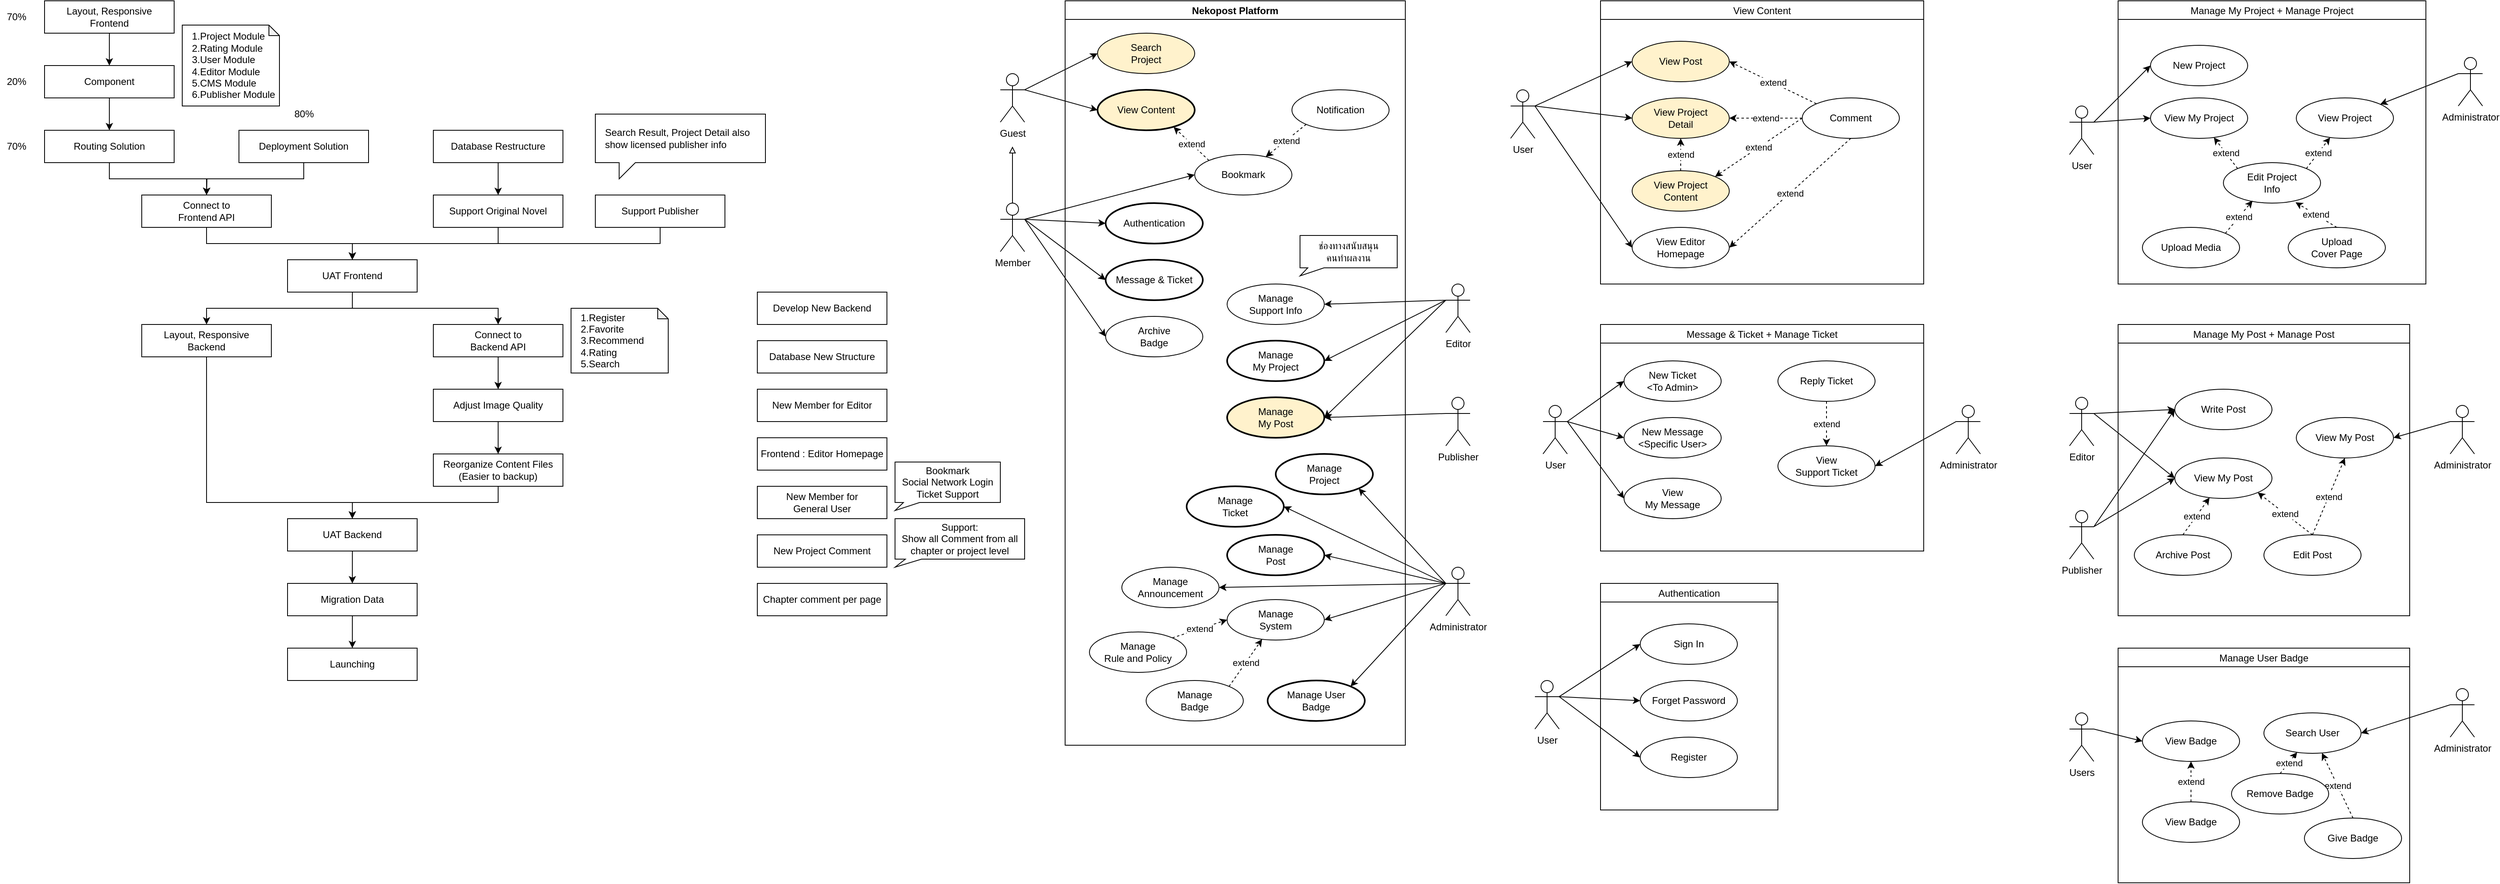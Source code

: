 <mxfile version="15.3.5" type="github" pages="5">
  <diagram id="UPM5syYt0WPT51keoGyo" name="Roadmap">
    <mxGraphModel dx="1662" dy="762" grid="1" gridSize="10" guides="1" tooltips="1" connect="1" arrows="1" fold="1" page="1" pageScale="1" pageWidth="850" pageHeight="1100" math="0" shadow="0">
      <root>
        <mxCell id="Q3daOFidqaaoxfnSVhiS-0" />
        <mxCell id="Q3daOFidqaaoxfnSVhiS-1" parent="Q3daOFidqaaoxfnSVhiS-0" />
        <mxCell id="Q3daOFidqaaoxfnSVhiS-5" style="edgeStyle=orthogonalEdgeStyle;rounded=0;orthogonalLoop=1;jettySize=auto;html=1;exitX=0.5;exitY=1;exitDx=0;exitDy=0;entryX=0.5;entryY=0;entryDx=0;entryDy=0;" parent="Q3daOFidqaaoxfnSVhiS-1" source="Q3daOFidqaaoxfnSVhiS-2" target="Q3daOFidqaaoxfnSVhiS-3" edge="1">
          <mxGeometry relative="1" as="geometry" />
        </mxCell>
        <mxCell id="Q3daOFidqaaoxfnSVhiS-2" value="Layout, Responsive&lt;br&gt;Frontend" style="rounded=0;whiteSpace=wrap;html=1;" parent="Q3daOFidqaaoxfnSVhiS-1" vertex="1">
          <mxGeometry x="80" y="80" width="160" height="40" as="geometry" />
        </mxCell>
        <mxCell id="Q3daOFidqaaoxfnSVhiS-6" style="edgeStyle=orthogonalEdgeStyle;rounded=0;orthogonalLoop=1;jettySize=auto;html=1;exitX=0.5;exitY=1;exitDx=0;exitDy=0;entryX=0.5;entryY=0;entryDx=0;entryDy=0;" parent="Q3daOFidqaaoxfnSVhiS-1" source="Q3daOFidqaaoxfnSVhiS-3" target="Q3daOFidqaaoxfnSVhiS-4" edge="1">
          <mxGeometry relative="1" as="geometry" />
        </mxCell>
        <mxCell id="Q3daOFidqaaoxfnSVhiS-3" value="Component" style="rounded=0;whiteSpace=wrap;html=1;" parent="Q3daOFidqaaoxfnSVhiS-1" vertex="1">
          <mxGeometry x="80" y="160" width="160" height="40" as="geometry" />
        </mxCell>
        <mxCell id="Q3daOFidqaaoxfnSVhiS-9" style="edgeStyle=orthogonalEdgeStyle;rounded=0;orthogonalLoop=1;jettySize=auto;html=1;exitX=0.5;exitY=1;exitDx=0;exitDy=0;entryX=0.5;entryY=0;entryDx=0;entryDy=0;" parent="Q3daOFidqaaoxfnSVhiS-1" source="Q3daOFidqaaoxfnSVhiS-4" target="Q3daOFidqaaoxfnSVhiS-8" edge="1">
          <mxGeometry relative="1" as="geometry" />
        </mxCell>
        <mxCell id="Q3daOFidqaaoxfnSVhiS-4" value="Routing Solution" style="rounded=0;whiteSpace=wrap;html=1;" parent="Q3daOFidqaaoxfnSVhiS-1" vertex="1">
          <mxGeometry x="80" y="240" width="160" height="40" as="geometry" />
        </mxCell>
        <mxCell id="Q3daOFidqaaoxfnSVhiS-10" style="edgeStyle=orthogonalEdgeStyle;rounded=0;orthogonalLoop=1;jettySize=auto;html=1;exitX=0.5;exitY=1;exitDx=0;exitDy=0;" parent="Q3daOFidqaaoxfnSVhiS-1" source="Q3daOFidqaaoxfnSVhiS-7" edge="1">
          <mxGeometry relative="1" as="geometry">
            <mxPoint x="280" y="320" as="targetPoint" />
          </mxGeometry>
        </mxCell>
        <mxCell id="Q3daOFidqaaoxfnSVhiS-7" value="Deployment Solution" style="rounded=0;whiteSpace=wrap;html=1;" parent="Q3daOFidqaaoxfnSVhiS-1" vertex="1">
          <mxGeometry x="320" y="240" width="160" height="40" as="geometry" />
        </mxCell>
        <mxCell id="Q3daOFidqaaoxfnSVhiS-15" style="edgeStyle=orthogonalEdgeStyle;rounded=0;orthogonalLoop=1;jettySize=auto;html=1;exitX=0.5;exitY=1;exitDx=0;exitDy=0;entryX=0.5;entryY=0;entryDx=0;entryDy=0;" parent="Q3daOFidqaaoxfnSVhiS-1" source="Q3daOFidqaaoxfnSVhiS-8" target="Q3daOFidqaaoxfnSVhiS-14" edge="1">
          <mxGeometry relative="1" as="geometry" />
        </mxCell>
        <mxCell id="Q3daOFidqaaoxfnSVhiS-8" value="Connect to&lt;br&gt;Frontend API" style="rounded=0;whiteSpace=wrap;html=1;" parent="Q3daOFidqaaoxfnSVhiS-1" vertex="1">
          <mxGeometry x="200" y="320" width="160" height="40" as="geometry" />
        </mxCell>
        <mxCell id="Q3daOFidqaaoxfnSVhiS-16" style="edgeStyle=orthogonalEdgeStyle;rounded=0;orthogonalLoop=1;jettySize=auto;html=1;exitX=0.5;exitY=1;exitDx=0;exitDy=0;entryX=0.5;entryY=0;entryDx=0;entryDy=0;" parent="Q3daOFidqaaoxfnSVhiS-1" source="Q3daOFidqaaoxfnSVhiS-11" target="Q3daOFidqaaoxfnSVhiS-14" edge="1">
          <mxGeometry relative="1" as="geometry" />
        </mxCell>
        <mxCell id="Q3daOFidqaaoxfnSVhiS-11" value="Support Original Novel" style="rounded=0;whiteSpace=wrap;html=1;" parent="Q3daOFidqaaoxfnSVhiS-1" vertex="1">
          <mxGeometry x="560" y="320" width="160" height="40" as="geometry" />
        </mxCell>
        <mxCell id="Q3daOFidqaaoxfnSVhiS-13" style="edgeStyle=orthogonalEdgeStyle;rounded=0;orthogonalLoop=1;jettySize=auto;html=1;exitX=0.5;exitY=1;exitDx=0;exitDy=0;entryX=0.5;entryY=0;entryDx=0;entryDy=0;" parent="Q3daOFidqaaoxfnSVhiS-1" source="Q3daOFidqaaoxfnSVhiS-12" target="Q3daOFidqaaoxfnSVhiS-11" edge="1">
          <mxGeometry relative="1" as="geometry" />
        </mxCell>
        <mxCell id="Q3daOFidqaaoxfnSVhiS-12" value="Database Restructure" style="rounded=0;whiteSpace=wrap;html=1;" parent="Q3daOFidqaaoxfnSVhiS-1" vertex="1">
          <mxGeometry x="560" y="240" width="160" height="40" as="geometry" />
        </mxCell>
        <mxCell id="Q3daOFidqaaoxfnSVhiS-25" style="edgeStyle=orthogonalEdgeStyle;rounded=0;orthogonalLoop=1;jettySize=auto;html=1;exitX=0.5;exitY=1;exitDx=0;exitDy=0;" parent="Q3daOFidqaaoxfnSVhiS-1" source="Q3daOFidqaaoxfnSVhiS-14" target="Q3daOFidqaaoxfnSVhiS-18" edge="1">
          <mxGeometry relative="1" as="geometry" />
        </mxCell>
        <mxCell id="Q3daOFidqaaoxfnSVhiS-26" style="edgeStyle=orthogonalEdgeStyle;rounded=0;orthogonalLoop=1;jettySize=auto;html=1;exitX=0.5;exitY=1;exitDx=0;exitDy=0;" parent="Q3daOFidqaaoxfnSVhiS-1" source="Q3daOFidqaaoxfnSVhiS-14" target="Q3daOFidqaaoxfnSVhiS-17" edge="1">
          <mxGeometry relative="1" as="geometry" />
        </mxCell>
        <mxCell id="Q3daOFidqaaoxfnSVhiS-14" value="UAT Frontend" style="rounded=0;whiteSpace=wrap;html=1;" parent="Q3daOFidqaaoxfnSVhiS-1" vertex="1">
          <mxGeometry x="380" y="400" width="160" height="40" as="geometry" />
        </mxCell>
        <mxCell id="Q3daOFidqaaoxfnSVhiS-22" style="edgeStyle=orthogonalEdgeStyle;rounded=0;orthogonalLoop=1;jettySize=auto;html=1;exitX=0.5;exitY=1;exitDx=0;exitDy=0;entryX=0.5;entryY=0;entryDx=0;entryDy=0;" parent="Q3daOFidqaaoxfnSVhiS-1" source="Q3daOFidqaaoxfnSVhiS-17" target="Q3daOFidqaaoxfnSVhiS-20" edge="1">
          <mxGeometry relative="1" as="geometry" />
        </mxCell>
        <mxCell id="Q3daOFidqaaoxfnSVhiS-17" value="Connect to&lt;br&gt;Backend API" style="rounded=0;whiteSpace=wrap;html=1;" parent="Q3daOFidqaaoxfnSVhiS-1" vertex="1">
          <mxGeometry x="560" y="480" width="160" height="40" as="geometry" />
        </mxCell>
        <mxCell id="Q3daOFidqaaoxfnSVhiS-27" style="edgeStyle=orthogonalEdgeStyle;rounded=0;orthogonalLoop=1;jettySize=auto;html=1;exitX=0.5;exitY=1;exitDx=0;exitDy=0;" parent="Q3daOFidqaaoxfnSVhiS-1" source="Q3daOFidqaaoxfnSVhiS-18" target="Q3daOFidqaaoxfnSVhiS-24" edge="1">
          <mxGeometry relative="1" as="geometry">
            <Array as="points">
              <mxPoint x="280" y="700" />
              <mxPoint x="460" y="700" />
            </Array>
          </mxGeometry>
        </mxCell>
        <mxCell id="Q3daOFidqaaoxfnSVhiS-18" value="Layout, Responsive&lt;br&gt;Backend" style="rounded=0;whiteSpace=wrap;html=1;" parent="Q3daOFidqaaoxfnSVhiS-1" vertex="1">
          <mxGeometry x="200" y="480" width="160" height="40" as="geometry" />
        </mxCell>
        <mxCell id="Q3daOFidqaaoxfnSVhiS-23" style="edgeStyle=orthogonalEdgeStyle;rounded=0;orthogonalLoop=1;jettySize=auto;html=1;exitX=0.5;exitY=1;exitDx=0;exitDy=0;" parent="Q3daOFidqaaoxfnSVhiS-1" source="Q3daOFidqaaoxfnSVhiS-20" target="Q3daOFidqaaoxfnSVhiS-21" edge="1">
          <mxGeometry relative="1" as="geometry" />
        </mxCell>
        <mxCell id="Q3daOFidqaaoxfnSVhiS-20" value="Adjust Image Quality" style="rounded=0;whiteSpace=wrap;html=1;" parent="Q3daOFidqaaoxfnSVhiS-1" vertex="1">
          <mxGeometry x="560" y="560" width="160" height="40" as="geometry" />
        </mxCell>
        <mxCell id="Q3daOFidqaaoxfnSVhiS-28" style="edgeStyle=orthogonalEdgeStyle;rounded=0;orthogonalLoop=1;jettySize=auto;html=1;exitX=0.5;exitY=1;exitDx=0;exitDy=0;entryX=0.5;entryY=0;entryDx=0;entryDy=0;" parent="Q3daOFidqaaoxfnSVhiS-1" source="Q3daOFidqaaoxfnSVhiS-21" target="Q3daOFidqaaoxfnSVhiS-24" edge="1">
          <mxGeometry relative="1" as="geometry" />
        </mxCell>
        <mxCell id="Q3daOFidqaaoxfnSVhiS-21" value="Reorganize Content Files&lt;br&gt;(Easier to backup)" style="rounded=0;whiteSpace=wrap;html=1;" parent="Q3daOFidqaaoxfnSVhiS-1" vertex="1">
          <mxGeometry x="560" y="640" width="160" height="40" as="geometry" />
        </mxCell>
        <mxCell id="Q3daOFidqaaoxfnSVhiS-30" style="edgeStyle=orthogonalEdgeStyle;rounded=0;orthogonalLoop=1;jettySize=auto;html=1;exitX=0.5;exitY=1;exitDx=0;exitDy=0;entryX=0.5;entryY=0;entryDx=0;entryDy=0;" parent="Q3daOFidqaaoxfnSVhiS-1" source="Q3daOFidqaaoxfnSVhiS-24" target="Q3daOFidqaaoxfnSVhiS-29" edge="1">
          <mxGeometry relative="1" as="geometry" />
        </mxCell>
        <mxCell id="Q3daOFidqaaoxfnSVhiS-24" value="UAT Backend" style="rounded=0;whiteSpace=wrap;html=1;" parent="Q3daOFidqaaoxfnSVhiS-1" vertex="1">
          <mxGeometry x="380" y="720" width="160" height="40" as="geometry" />
        </mxCell>
        <mxCell id="Q3daOFidqaaoxfnSVhiS-32" style="edgeStyle=orthogonalEdgeStyle;rounded=0;orthogonalLoop=1;jettySize=auto;html=1;exitX=0.5;exitY=1;exitDx=0;exitDy=0;" parent="Q3daOFidqaaoxfnSVhiS-1" source="Q3daOFidqaaoxfnSVhiS-29" target="Q3daOFidqaaoxfnSVhiS-31" edge="1">
          <mxGeometry relative="1" as="geometry" />
        </mxCell>
        <mxCell id="Q3daOFidqaaoxfnSVhiS-29" value="Migration Data" style="rounded=0;whiteSpace=wrap;html=1;" parent="Q3daOFidqaaoxfnSVhiS-1" vertex="1">
          <mxGeometry x="380" y="800" width="160" height="40" as="geometry" />
        </mxCell>
        <mxCell id="Q3daOFidqaaoxfnSVhiS-31" value="Launching" style="rounded=0;whiteSpace=wrap;html=1;" parent="Q3daOFidqaaoxfnSVhiS-1" vertex="1">
          <mxGeometry x="380" y="880" width="160" height="40" as="geometry" />
        </mxCell>
        <mxCell id="KgfQP9Vxq_Eu3VNB88tg-1" style="edgeStyle=orthogonalEdgeStyle;rounded=0;orthogonalLoop=1;jettySize=auto;html=1;exitX=0.5;exitY=1;exitDx=0;exitDy=0;entryX=0.5;entryY=0;entryDx=0;entryDy=0;fontSize=12;" parent="Q3daOFidqaaoxfnSVhiS-1" source="KgfQP9Vxq_Eu3VNB88tg-0" target="Q3daOFidqaaoxfnSVhiS-14" edge="1">
          <mxGeometry relative="1" as="geometry" />
        </mxCell>
        <mxCell id="KgfQP9Vxq_Eu3VNB88tg-0" value="Support Publisher" style="rounded=0;whiteSpace=wrap;html=1;" parent="Q3daOFidqaaoxfnSVhiS-1" vertex="1">
          <mxGeometry x="760" y="320" width="160" height="40" as="geometry" />
        </mxCell>
        <mxCell id="KgfQP9Vxq_Eu3VNB88tg-2" value="Search Result, Project Detail also show licensed publisher info" style="shape=callout;whiteSpace=wrap;html=1;perimeter=calloutPerimeter;fontSize=12;align=left;size=20;position=0.14;position2=0.14;spacingLeft=10;" parent="Q3daOFidqaaoxfnSVhiS-1" vertex="1">
          <mxGeometry x="760" y="220" width="210" height="80" as="geometry" />
        </mxCell>
        <mxCell id="CC8I-QXQiwrO1S5gPRIc-0" value="70%" style="text;html=1;align=center;verticalAlign=middle;resizable=0;points=[];autosize=1;" parent="Q3daOFidqaaoxfnSVhiS-1" vertex="1">
          <mxGeometry x="25" y="90" width="40" height="20" as="geometry" />
        </mxCell>
        <mxCell id="CC8I-QXQiwrO1S5gPRIc-1" value="70%" style="text;html=1;align=center;verticalAlign=middle;resizable=0;points=[];autosize=1;" parent="Q3daOFidqaaoxfnSVhiS-1" vertex="1">
          <mxGeometry x="25" y="250" width="40" height="20" as="geometry" />
        </mxCell>
        <mxCell id="LbWCCG2ZqujeMDrNyxJT-0" value="80%" style="text;html=1;align=center;verticalAlign=middle;resizable=0;points=[];autosize=1;" parent="Q3daOFidqaaoxfnSVhiS-1" vertex="1">
          <mxGeometry x="380" y="210" width="40" height="20" as="geometry" />
        </mxCell>
        <mxCell id="LbWCCG2ZqujeMDrNyxJT-1" value="1.Register&lt;br&gt;2.Favorite&lt;br&gt;3.Recommend&lt;br&gt;4.Rating&lt;br&gt;5.Search" style="shape=note;whiteSpace=wrap;html=1;backgroundOutline=1;darkOpacity=0.05;size=13;align=left;spacingLeft=10;" parent="Q3daOFidqaaoxfnSVhiS-1" vertex="1">
          <mxGeometry x="730" y="460" width="120" height="80" as="geometry" />
        </mxCell>
        <mxCell id="LbWCCG2ZqujeMDrNyxJT-2" value="1.Project Module&lt;br&gt;2.Rating Module&lt;br&gt;3.User Module&lt;br&gt;4.Editor Module&lt;br&gt;5.CMS Module&lt;br&gt;6.Publisher Module" style="shape=note;whiteSpace=wrap;html=1;backgroundOutline=1;darkOpacity=0.05;size=13;align=left;spacingLeft=10;" parent="Q3daOFidqaaoxfnSVhiS-1" vertex="1">
          <mxGeometry x="250" y="110" width="120" height="100" as="geometry" />
        </mxCell>
        <mxCell id="LbWCCG2ZqujeMDrNyxJT-3" value="20%" style="text;html=1;align=center;verticalAlign=middle;resizable=0;points=[];autosize=1;" parent="Q3daOFidqaaoxfnSVhiS-1" vertex="1">
          <mxGeometry x="25" y="170" width="40" height="20" as="geometry" />
        </mxCell>
        <mxCell id="NECrjUkryomFy3PMU8Uf-17" style="edgeStyle=none;rounded=0;orthogonalLoop=1;jettySize=auto;html=1;exitX=1;exitY=0.333;exitDx=0;exitDy=0;exitPerimeter=0;entryX=0;entryY=0.5;entryDx=0;entryDy=0;" parent="Q3daOFidqaaoxfnSVhiS-1" source="NECrjUkryomFy3PMU8Uf-0" target="NECrjUkryomFy3PMU8Uf-5" edge="1">
          <mxGeometry relative="1" as="geometry" />
        </mxCell>
        <mxCell id="NECrjUkryomFy3PMU8Uf-30" style="edgeStyle=none;rounded=0;orthogonalLoop=1;jettySize=auto;html=1;exitX=1;exitY=0.333;exitDx=0;exitDy=0;exitPerimeter=0;entryX=0;entryY=0.5;entryDx=0;entryDy=0;" parent="Q3daOFidqaaoxfnSVhiS-1" source="NECrjUkryomFy3PMU8Uf-0" target="NECrjUkryomFy3PMU8Uf-25" edge="1">
          <mxGeometry relative="1" as="geometry" />
        </mxCell>
        <mxCell id="NECrjUkryomFy3PMU8Uf-0" value="Guest" style="shape=umlActor;verticalLabelPosition=bottom;verticalAlign=top;html=1;outlineConnect=0;" parent="Q3daOFidqaaoxfnSVhiS-1" vertex="1">
          <mxGeometry x="1260" y="170" width="30" height="60" as="geometry" />
        </mxCell>
        <mxCell id="NECrjUkryomFy3PMU8Uf-18" style="edgeStyle=none;rounded=0;orthogonalLoop=1;jettySize=auto;html=1;exitX=1;exitY=0.333;exitDx=0;exitDy=0;exitPerimeter=0;entryX=0;entryY=0.5;entryDx=0;entryDy=0;" parent="Q3daOFidqaaoxfnSVhiS-1" source="NECrjUkryomFy3PMU8Uf-1" target="NECrjUkryomFy3PMU8Uf-6" edge="1">
          <mxGeometry relative="1" as="geometry" />
        </mxCell>
        <mxCell id="NECrjUkryomFy3PMU8Uf-37" style="edgeStyle=none;rounded=0;orthogonalLoop=1;jettySize=auto;html=1;exitX=1;exitY=0.333;exitDx=0;exitDy=0;exitPerimeter=0;entryX=0;entryY=0.5;entryDx=0;entryDy=0;" parent="Q3daOFidqaaoxfnSVhiS-1" source="NECrjUkryomFy3PMU8Uf-1" target="NECrjUkryomFy3PMU8Uf-36" edge="1">
          <mxGeometry relative="1" as="geometry" />
        </mxCell>
        <mxCell id="NECrjUkryomFy3PMU8Uf-41" style="edgeStyle=none;rounded=0;orthogonalLoop=1;jettySize=auto;html=1;exitX=1;exitY=0.333;exitDx=0;exitDy=0;exitPerimeter=0;entryX=0;entryY=0.5;entryDx=0;entryDy=0;" parent="Q3daOFidqaaoxfnSVhiS-1" source="NECrjUkryomFy3PMU8Uf-1" target="NECrjUkryomFy3PMU8Uf-40" edge="1">
          <mxGeometry relative="1" as="geometry" />
        </mxCell>
        <mxCell id="NECrjUkryomFy3PMU8Uf-43" style="edgeStyle=none;rounded=0;orthogonalLoop=1;jettySize=auto;html=1;exitX=0.5;exitY=0;exitDx=0;exitDy=0;exitPerimeter=0;endArrow=block;endFill=0;" parent="Q3daOFidqaaoxfnSVhiS-1" source="NECrjUkryomFy3PMU8Uf-1" edge="1">
          <mxGeometry relative="1" as="geometry">
            <mxPoint x="1275" y="260" as="targetPoint" />
          </mxGeometry>
        </mxCell>
        <mxCell id="NECrjUkryomFy3PMU8Uf-74" style="edgeStyle=none;rounded=0;orthogonalLoop=1;jettySize=auto;html=1;exitX=1;exitY=0.333;exitDx=0;exitDy=0;exitPerimeter=0;entryX=0;entryY=0.5;entryDx=0;entryDy=0;endArrow=classic;endFill=1;" parent="Q3daOFidqaaoxfnSVhiS-1" source="NECrjUkryomFy3PMU8Uf-1" target="NECrjUkryomFy3PMU8Uf-73" edge="1">
          <mxGeometry relative="1" as="geometry" />
        </mxCell>
        <mxCell id="NECrjUkryomFy3PMU8Uf-1" value="Member" style="shape=umlActor;verticalLabelPosition=bottom;verticalAlign=top;html=1;outlineConnect=0;" parent="Q3daOFidqaaoxfnSVhiS-1" vertex="1">
          <mxGeometry x="1260" y="330" width="30" height="60" as="geometry" />
        </mxCell>
        <mxCell id="NECrjUkryomFy3PMU8Uf-13" style="edgeStyle=none;rounded=0;orthogonalLoop=1;jettySize=auto;html=1;exitX=0;exitY=0.333;exitDx=0;exitDy=0;exitPerimeter=0;entryX=1;entryY=0.5;entryDx=0;entryDy=0;" parent="Q3daOFidqaaoxfnSVhiS-1" source="NECrjUkryomFy3PMU8Uf-2" target="NECrjUkryomFy3PMU8Uf-12" edge="1">
          <mxGeometry relative="1" as="geometry" />
        </mxCell>
        <mxCell id="NECrjUkryomFy3PMU8Uf-15" style="edgeStyle=none;rounded=0;orthogonalLoop=1;jettySize=auto;html=1;exitX=0;exitY=0.333;exitDx=0;exitDy=0;exitPerimeter=0;entryX=1;entryY=0.5;entryDx=0;entryDy=0;" parent="Q3daOFidqaaoxfnSVhiS-1" source="NECrjUkryomFy3PMU8Uf-2" target="NECrjUkryomFy3PMU8Uf-11" edge="1">
          <mxGeometry relative="1" as="geometry" />
        </mxCell>
        <mxCell id="NECrjUkryomFy3PMU8Uf-35" style="edgeStyle=none;rounded=0;orthogonalLoop=1;jettySize=auto;html=1;exitX=0;exitY=0.333;exitDx=0;exitDy=0;exitPerimeter=0;entryX=1;entryY=0.5;entryDx=0;entryDy=0;" parent="Q3daOFidqaaoxfnSVhiS-1" source="NECrjUkryomFy3PMU8Uf-2" target="NECrjUkryomFy3PMU8Uf-34" edge="1">
          <mxGeometry relative="1" as="geometry" />
        </mxCell>
        <mxCell id="NECrjUkryomFy3PMU8Uf-2" value="Editor" style="shape=umlActor;verticalLabelPosition=bottom;verticalAlign=top;html=1;outlineConnect=0;" parent="Q3daOFidqaaoxfnSVhiS-1" vertex="1">
          <mxGeometry x="1810" y="430" width="30" height="60" as="geometry" />
        </mxCell>
        <mxCell id="NECrjUkryomFy3PMU8Uf-3" value="Nekopost Platform" style="swimlane;" parent="Q3daOFidqaaoxfnSVhiS-1" vertex="1">
          <mxGeometry x="1340" y="80" width="420" height="920" as="geometry" />
        </mxCell>
        <mxCell id="NECrjUkryomFy3PMU8Uf-5" value="View Content" style="ellipse;whiteSpace=wrap;html=1;strokeWidth=2;fillColor=#fff2cc;" parent="NECrjUkryomFy3PMU8Uf-3" vertex="1">
          <mxGeometry x="40" y="110" width="120" height="50" as="geometry" />
        </mxCell>
        <mxCell id="NECrjUkryomFy3PMU8Uf-8" value="extend" style="rounded=0;orthogonalLoop=1;jettySize=auto;html=1;exitX=0;exitY=0;exitDx=0;exitDy=0;entryX=0.783;entryY=0.92;entryDx=0;entryDy=0;entryPerimeter=0;dashed=1;" parent="NECrjUkryomFy3PMU8Uf-3" source="NECrjUkryomFy3PMU8Uf-6" target="NECrjUkryomFy3PMU8Uf-5" edge="1">
          <mxGeometry relative="1" as="geometry" />
        </mxCell>
        <mxCell id="NECrjUkryomFy3PMU8Uf-6" value="Bookmark" style="ellipse;whiteSpace=wrap;html=1;" parent="NECrjUkryomFy3PMU8Uf-3" vertex="1">
          <mxGeometry x="160" y="190" width="120" height="50" as="geometry" />
        </mxCell>
        <mxCell id="NECrjUkryomFy3PMU8Uf-11" value="Manage&lt;br&gt;My Post" style="ellipse;whiteSpace=wrap;html=1;strokeWidth=2;fillColor=#fff2cc;" parent="NECrjUkryomFy3PMU8Uf-3" vertex="1">
          <mxGeometry x="200" y="490" width="120" height="50" as="geometry" />
        </mxCell>
        <mxCell id="NECrjUkryomFy3PMU8Uf-12" value="Manage&lt;br&gt;My Project" style="ellipse;whiteSpace=wrap;html=1;strokeWidth=2;" parent="NECrjUkryomFy3PMU8Uf-3" vertex="1">
          <mxGeometry x="200" y="420" width="120" height="50" as="geometry" />
        </mxCell>
        <mxCell id="NECrjUkryomFy3PMU8Uf-20" value="extend" style="edgeStyle=none;rounded=0;orthogonalLoop=1;jettySize=auto;html=1;exitX=0;exitY=1;exitDx=0;exitDy=0;dashed=1;" parent="NECrjUkryomFy3PMU8Uf-3" source="NECrjUkryomFy3PMU8Uf-19" target="NECrjUkryomFy3PMU8Uf-6" edge="1">
          <mxGeometry relative="1" as="geometry" />
        </mxCell>
        <mxCell id="NECrjUkryomFy3PMU8Uf-19" value="Notification" style="ellipse;whiteSpace=wrap;html=1;" parent="NECrjUkryomFy3PMU8Uf-3" vertex="1">
          <mxGeometry x="280" y="110" width="120" height="50" as="geometry" />
        </mxCell>
        <mxCell id="NECrjUkryomFy3PMU8Uf-23" value="Manage&lt;br&gt;Project" style="ellipse;whiteSpace=wrap;html=1;strokeWidth=2;" parent="NECrjUkryomFy3PMU8Uf-3" vertex="1">
          <mxGeometry x="260" y="560" width="120" height="50" as="geometry" />
        </mxCell>
        <mxCell id="NECrjUkryomFy3PMU8Uf-24" value="Manage&lt;br&gt;Post" style="ellipse;whiteSpace=wrap;html=1;strokeWidth=2;" parent="NECrjUkryomFy3PMU8Uf-3" vertex="1">
          <mxGeometry x="200" y="660" width="120" height="50" as="geometry" />
        </mxCell>
        <mxCell id="NECrjUkryomFy3PMU8Uf-25" value="Search&lt;br&gt;Project" style="ellipse;whiteSpace=wrap;html=1;fillColor=#fff2cc;" parent="NECrjUkryomFy3PMU8Uf-3" vertex="1">
          <mxGeometry x="40" y="40" width="120" height="50" as="geometry" />
        </mxCell>
        <mxCell id="NECrjUkryomFy3PMU8Uf-34" value="Manage&lt;br&gt;Support Info" style="ellipse;whiteSpace=wrap;html=1;strokeWidth=1;" parent="NECrjUkryomFy3PMU8Uf-3" vertex="1">
          <mxGeometry x="200" y="350" width="120" height="50" as="geometry" />
        </mxCell>
        <mxCell id="NECrjUkryomFy3PMU8Uf-36" value="Message &amp;amp; Ticket" style="ellipse;whiteSpace=wrap;html=1;strokeWidth=2;" parent="NECrjUkryomFy3PMU8Uf-3" vertex="1">
          <mxGeometry x="50" y="320" width="120" height="50" as="geometry" />
        </mxCell>
        <mxCell id="NECrjUkryomFy3PMU8Uf-38" value="Manage&lt;br&gt;System" style="ellipse;whiteSpace=wrap;html=1;strokeWidth=1;" parent="NECrjUkryomFy3PMU8Uf-3" vertex="1">
          <mxGeometry x="200" y="740" width="120" height="50" as="geometry" />
        </mxCell>
        <mxCell id="NECrjUkryomFy3PMU8Uf-40" value="Archive&lt;br&gt;Badge" style="ellipse;whiteSpace=wrap;html=1;" parent="NECrjUkryomFy3PMU8Uf-3" vertex="1">
          <mxGeometry x="50" y="390" width="120" height="50" as="geometry" />
        </mxCell>
        <mxCell id="NECrjUkryomFy3PMU8Uf-59" value="Manage User&lt;br&gt;Badge" style="ellipse;whiteSpace=wrap;html=1;strokeWidth=2;" parent="NECrjUkryomFy3PMU8Uf-3" vertex="1">
          <mxGeometry x="250" y="840" width="120" height="50" as="geometry" />
        </mxCell>
        <mxCell id="NECrjUkryomFy3PMU8Uf-61" value="Manage&lt;br&gt;Announcement" style="ellipse;whiteSpace=wrap;html=1;strokeWidth=1;" parent="NECrjUkryomFy3PMU8Uf-3" vertex="1">
          <mxGeometry x="70" y="700" width="120" height="50" as="geometry" />
        </mxCell>
        <mxCell id="NECrjUkryomFy3PMU8Uf-65" value="extend" style="edgeStyle=none;rounded=0;orthogonalLoop=1;jettySize=auto;html=1;exitX=1;exitY=0;exitDx=0;exitDy=0;entryX=0;entryY=0.5;entryDx=0;entryDy=0;endArrow=classic;endFill=1;dashed=1;" parent="NECrjUkryomFy3PMU8Uf-3" source="NECrjUkryomFy3PMU8Uf-62" target="NECrjUkryomFy3PMU8Uf-38" edge="1">
          <mxGeometry relative="1" as="geometry" />
        </mxCell>
        <mxCell id="NECrjUkryomFy3PMU8Uf-62" value="Manage&lt;br&gt;Rule and Policy" style="ellipse;whiteSpace=wrap;html=1;strokeWidth=1;" parent="NECrjUkryomFy3PMU8Uf-3" vertex="1">
          <mxGeometry x="30" y="780" width="120" height="50" as="geometry" />
        </mxCell>
        <mxCell id="NECrjUkryomFy3PMU8Uf-68" value="extend" style="edgeStyle=none;rounded=0;orthogonalLoop=1;jettySize=auto;html=1;exitX=1;exitY=0;exitDx=0;exitDy=0;endArrow=classic;endFill=1;dashed=1;" parent="NECrjUkryomFy3PMU8Uf-3" source="NECrjUkryomFy3PMU8Uf-67" target="NECrjUkryomFy3PMU8Uf-38" edge="1">
          <mxGeometry relative="1" as="geometry" />
        </mxCell>
        <mxCell id="NECrjUkryomFy3PMU8Uf-67" value="Manage&lt;br&gt;Badge" style="ellipse;whiteSpace=wrap;html=1;strokeWidth=1;" parent="NECrjUkryomFy3PMU8Uf-3" vertex="1">
          <mxGeometry x="100" y="840" width="120" height="50" as="geometry" />
        </mxCell>
        <mxCell id="NECrjUkryomFy3PMU8Uf-71" value="Manage&lt;br&gt;Ticket" style="ellipse;whiteSpace=wrap;html=1;strokeWidth=2;" parent="NECrjUkryomFy3PMU8Uf-3" vertex="1">
          <mxGeometry x="150" y="600" width="120" height="50" as="geometry" />
        </mxCell>
        <mxCell id="NECrjUkryomFy3PMU8Uf-73" value="Authentication" style="ellipse;whiteSpace=wrap;html=1;strokeWidth=2;" parent="NECrjUkryomFy3PMU8Uf-3" vertex="1">
          <mxGeometry x="50" y="250" width="120" height="50" as="geometry" />
        </mxCell>
        <mxCell id="NECrjUkryomFy3PMU8Uf-85" value="ช่องทางสนับสนุน&lt;br&gt;คนทำผลงาน" style="shape=callout;whiteSpace=wrap;html=1;perimeter=calloutPerimeter;strokeWidth=1;position2=0;size=10;position=0.08;" parent="NECrjUkryomFy3PMU8Uf-3" vertex="1">
          <mxGeometry x="290" y="290" width="120" height="50" as="geometry" />
        </mxCell>
        <mxCell id="NECrjUkryomFy3PMU8Uf-21" style="edgeStyle=none;rounded=0;orthogonalLoop=1;jettySize=auto;html=1;exitX=0;exitY=0.333;exitDx=0;exitDy=0;exitPerimeter=0;entryX=1;entryY=0.5;entryDx=0;entryDy=0;" parent="Q3daOFidqaaoxfnSVhiS-1" source="NECrjUkryomFy3PMU8Uf-4" target="NECrjUkryomFy3PMU8Uf-11" edge="1">
          <mxGeometry relative="1" as="geometry" />
        </mxCell>
        <mxCell id="NECrjUkryomFy3PMU8Uf-4" value="Publisher" style="shape=umlActor;verticalLabelPosition=bottom;verticalAlign=top;html=1;outlineConnect=0;" parent="Q3daOFidqaaoxfnSVhiS-1" vertex="1">
          <mxGeometry x="1810" y="570" width="30" height="60" as="geometry" />
        </mxCell>
        <mxCell id="NECrjUkryomFy3PMU8Uf-32" style="edgeStyle=none;rounded=0;orthogonalLoop=1;jettySize=auto;html=1;exitX=0;exitY=0.333;exitDx=0;exitDy=0;exitPerimeter=0;entryX=1;entryY=1;entryDx=0;entryDy=0;" parent="Q3daOFidqaaoxfnSVhiS-1" source="NECrjUkryomFy3PMU8Uf-22" target="NECrjUkryomFy3PMU8Uf-23" edge="1">
          <mxGeometry relative="1" as="geometry" />
        </mxCell>
        <mxCell id="NECrjUkryomFy3PMU8Uf-33" style="edgeStyle=none;rounded=0;orthogonalLoop=1;jettySize=auto;html=1;exitX=0;exitY=0.333;exitDx=0;exitDy=0;exitPerimeter=0;entryX=1;entryY=0.5;entryDx=0;entryDy=0;" parent="Q3daOFidqaaoxfnSVhiS-1" source="NECrjUkryomFy3PMU8Uf-22" target="NECrjUkryomFy3PMU8Uf-24" edge="1">
          <mxGeometry relative="1" as="geometry" />
        </mxCell>
        <mxCell id="NECrjUkryomFy3PMU8Uf-39" style="edgeStyle=none;rounded=0;orthogonalLoop=1;jettySize=auto;html=1;exitX=0;exitY=0.333;exitDx=0;exitDy=0;exitPerimeter=0;entryX=1;entryY=0.5;entryDx=0;entryDy=0;" parent="Q3daOFidqaaoxfnSVhiS-1" source="NECrjUkryomFy3PMU8Uf-22" target="NECrjUkryomFy3PMU8Uf-38" edge="1">
          <mxGeometry relative="1" as="geometry" />
        </mxCell>
        <mxCell id="NECrjUkryomFy3PMU8Uf-66" style="edgeStyle=none;rounded=0;orthogonalLoop=1;jettySize=auto;html=1;exitX=0;exitY=0.333;exitDx=0;exitDy=0;exitPerimeter=0;entryX=1;entryY=0.5;entryDx=0;entryDy=0;endArrow=classic;endFill=1;" parent="Q3daOFidqaaoxfnSVhiS-1" source="NECrjUkryomFy3PMU8Uf-22" target="NECrjUkryomFy3PMU8Uf-61" edge="1">
          <mxGeometry relative="1" as="geometry" />
        </mxCell>
        <mxCell id="NECrjUkryomFy3PMU8Uf-69" style="edgeStyle=none;rounded=0;orthogonalLoop=1;jettySize=auto;html=1;exitX=0;exitY=0.333;exitDx=0;exitDy=0;exitPerimeter=0;entryX=1;entryY=0;entryDx=0;entryDy=0;endArrow=classic;endFill=1;" parent="Q3daOFidqaaoxfnSVhiS-1" source="NECrjUkryomFy3PMU8Uf-22" target="NECrjUkryomFy3PMU8Uf-59" edge="1">
          <mxGeometry relative="1" as="geometry" />
        </mxCell>
        <mxCell id="NECrjUkryomFy3PMU8Uf-72" style="edgeStyle=none;rounded=0;orthogonalLoop=1;jettySize=auto;html=1;exitX=0;exitY=0.333;exitDx=0;exitDy=0;exitPerimeter=0;entryX=1;entryY=0.5;entryDx=0;entryDy=0;endArrow=classic;endFill=1;" parent="Q3daOFidqaaoxfnSVhiS-1" source="NECrjUkryomFy3PMU8Uf-22" target="NECrjUkryomFy3PMU8Uf-71" edge="1">
          <mxGeometry relative="1" as="geometry" />
        </mxCell>
        <mxCell id="NECrjUkryomFy3PMU8Uf-22" value="Administrator" style="shape=umlActor;verticalLabelPosition=bottom;verticalAlign=top;html=1;outlineConnect=0;" parent="Q3daOFidqaaoxfnSVhiS-1" vertex="1">
          <mxGeometry x="1810" y="780" width="30" height="60" as="geometry" />
        </mxCell>
        <mxCell id="NECrjUkryomFy3PMU8Uf-42" value="View Content" style="swimlane;strokeWidth=1;fontStyle=0;startSize=23;" parent="Q3daOFidqaaoxfnSVhiS-1" vertex="1">
          <mxGeometry x="2001" y="80" width="399" height="350" as="geometry" />
        </mxCell>
        <mxCell id="NECrjUkryomFy3PMU8Uf-45" value="View Post" style="ellipse;whiteSpace=wrap;html=1;fillColor=#fff2cc;" parent="NECrjUkryomFy3PMU8Uf-42" vertex="1">
          <mxGeometry x="39" y="50" width="120" height="50" as="geometry" />
        </mxCell>
        <mxCell id="NECrjUkryomFy3PMU8Uf-46" value="View Project&lt;br&gt;Detail" style="ellipse;whiteSpace=wrap;html=1;fillColor=#fff2cc;" parent="NECrjUkryomFy3PMU8Uf-42" vertex="1">
          <mxGeometry x="39" y="120" width="120" height="50" as="geometry" />
        </mxCell>
        <mxCell id="NECrjUkryomFy3PMU8Uf-47" value="View Editor&lt;br&gt;Homepage" style="ellipse;whiteSpace=wrap;html=1;" parent="NECrjUkryomFy3PMU8Uf-42" vertex="1">
          <mxGeometry x="39" y="280" width="120" height="50" as="geometry" />
        </mxCell>
        <mxCell id="NECrjUkryomFy3PMU8Uf-50" value="extend" style="edgeStyle=none;rounded=0;orthogonalLoop=1;jettySize=auto;html=1;exitX=0;exitY=0;exitDx=0;exitDy=0;entryX=1;entryY=0.5;entryDx=0;entryDy=0;endArrow=classic;endFill=1;dashed=1;" parent="NECrjUkryomFy3PMU8Uf-42" source="NECrjUkryomFy3PMU8Uf-49" target="NECrjUkryomFy3PMU8Uf-45" edge="1">
          <mxGeometry relative="1" as="geometry" />
        </mxCell>
        <mxCell id="NECrjUkryomFy3PMU8Uf-51" value="extend" style="edgeStyle=none;rounded=0;orthogonalLoop=1;jettySize=auto;html=1;exitX=0;exitY=0.5;exitDx=0;exitDy=0;dashed=1;endArrow=classic;endFill=1;" parent="NECrjUkryomFy3PMU8Uf-42" source="NECrjUkryomFy3PMU8Uf-49" target="NECrjUkryomFy3PMU8Uf-46" edge="1">
          <mxGeometry relative="1" as="geometry" />
        </mxCell>
        <mxCell id="NECrjUkryomFy3PMU8Uf-52" value="extend" style="edgeStyle=none;rounded=0;orthogonalLoop=1;jettySize=auto;html=1;exitX=0.5;exitY=1;exitDx=0;exitDy=0;entryX=1;entryY=0.5;entryDx=0;entryDy=0;dashed=1;endArrow=classic;endFill=1;" parent="NECrjUkryomFy3PMU8Uf-42" source="NECrjUkryomFy3PMU8Uf-49" target="NECrjUkryomFy3PMU8Uf-47" edge="1">
          <mxGeometry relative="1" as="geometry" />
        </mxCell>
        <mxCell id="NECrjUkryomFy3PMU8Uf-49" value="Comment" style="ellipse;whiteSpace=wrap;html=1;" parent="NECrjUkryomFy3PMU8Uf-42" vertex="1">
          <mxGeometry x="249" y="120" width="120" height="50" as="geometry" />
        </mxCell>
        <mxCell id="NECrjUkryomFy3PMU8Uf-56" value="View Project&lt;br&gt;Content" style="ellipse;whiteSpace=wrap;html=1;fillColor=#fff2cc;" parent="NECrjUkryomFy3PMU8Uf-42" vertex="1">
          <mxGeometry x="39" y="210" width="120" height="50" as="geometry" />
        </mxCell>
        <mxCell id="NECrjUkryomFy3PMU8Uf-57" value="extend" style="edgeStyle=none;rounded=0;orthogonalLoop=1;jettySize=auto;html=1;exitX=0;exitY=0.5;exitDx=0;exitDy=0;dashed=1;endArrow=classic;endFill=1;entryX=1;entryY=0;entryDx=0;entryDy=0;" parent="NECrjUkryomFy3PMU8Uf-42" source="NECrjUkryomFy3PMU8Uf-49" target="NECrjUkryomFy3PMU8Uf-56" edge="1">
          <mxGeometry relative="1" as="geometry">
            <mxPoint x="259" y="155" as="sourcePoint" />
            <mxPoint x="169" y="155" as="targetPoint" />
          </mxGeometry>
        </mxCell>
        <mxCell id="NECrjUkryomFy3PMU8Uf-58" value="extend" style="edgeStyle=none;rounded=0;orthogonalLoop=1;jettySize=auto;html=1;exitX=0.5;exitY=0;exitDx=0;exitDy=0;dashed=1;endArrow=classic;endFill=1;entryX=0.5;entryY=1;entryDx=0;entryDy=0;" parent="NECrjUkryomFy3PMU8Uf-42" source="NECrjUkryomFy3PMU8Uf-56" target="NECrjUkryomFy3PMU8Uf-46" edge="1">
          <mxGeometry relative="1" as="geometry">
            <mxPoint x="259" y="155" as="sourcePoint" />
            <mxPoint x="181.426" y="212.322" as="targetPoint" />
          </mxGeometry>
        </mxCell>
        <mxCell id="NECrjUkryomFy3PMU8Uf-53" style="edgeStyle=none;rounded=0;orthogonalLoop=1;jettySize=auto;html=1;exitX=1;exitY=0.333;exitDx=0;exitDy=0;exitPerimeter=0;entryX=0;entryY=0.5;entryDx=0;entryDy=0;endArrow=classic;endFill=1;" parent="Q3daOFidqaaoxfnSVhiS-1" source="NECrjUkryomFy3PMU8Uf-48" target="NECrjUkryomFy3PMU8Uf-45" edge="1">
          <mxGeometry relative="1" as="geometry" />
        </mxCell>
        <mxCell id="NECrjUkryomFy3PMU8Uf-54" style="edgeStyle=none;rounded=0;orthogonalLoop=1;jettySize=auto;html=1;exitX=1;exitY=0.333;exitDx=0;exitDy=0;exitPerimeter=0;entryX=0;entryY=0.5;entryDx=0;entryDy=0;endArrow=classic;endFill=1;" parent="Q3daOFidqaaoxfnSVhiS-1" source="NECrjUkryomFy3PMU8Uf-48" target="NECrjUkryomFy3PMU8Uf-46" edge="1">
          <mxGeometry relative="1" as="geometry" />
        </mxCell>
        <mxCell id="NECrjUkryomFy3PMU8Uf-55" style="edgeStyle=none;rounded=0;orthogonalLoop=1;jettySize=auto;html=1;exitX=1;exitY=0.333;exitDx=0;exitDy=0;exitPerimeter=0;entryX=0;entryY=0.5;entryDx=0;entryDy=0;endArrow=classic;endFill=1;" parent="Q3daOFidqaaoxfnSVhiS-1" source="NECrjUkryomFy3PMU8Uf-48" target="NECrjUkryomFy3PMU8Uf-47" edge="1">
          <mxGeometry relative="1" as="geometry" />
        </mxCell>
        <mxCell id="NECrjUkryomFy3PMU8Uf-48" value="User" style="shape=umlActor;verticalLabelPosition=bottom;verticalAlign=top;html=1;outlineConnect=0;" parent="Q3daOFidqaaoxfnSVhiS-1" vertex="1">
          <mxGeometry x="1890" y="190" width="30" height="60" as="geometry" />
        </mxCell>
        <mxCell id="NECrjUkryomFy3PMU8Uf-70" value="Message &amp; Ticket + Manage Ticket" style="swimlane;strokeWidth=1;fontStyle=0" parent="Q3daOFidqaaoxfnSVhiS-1" vertex="1">
          <mxGeometry x="2001" y="480" width="399" height="280" as="geometry" />
        </mxCell>
        <mxCell id="NECrjUkryomFy3PMU8Uf-84" value="New Ticket&lt;br&gt;&amp;lt;To Admin&amp;gt;" style="ellipse;whiteSpace=wrap;html=1;strokeWidth=1;" parent="NECrjUkryomFy3PMU8Uf-70" vertex="1">
          <mxGeometry x="29" y="45" width="120" height="50" as="geometry" />
        </mxCell>
        <mxCell id="NECrjUkryomFy3PMU8Uf-86" value="New Message&lt;br&gt;&amp;lt;Specific User&amp;gt;" style="ellipse;whiteSpace=wrap;html=1;strokeWidth=1;" parent="NECrjUkryomFy3PMU8Uf-70" vertex="1">
          <mxGeometry x="29" y="115" width="120" height="50" as="geometry" />
        </mxCell>
        <mxCell id="NECrjUkryomFy3PMU8Uf-90" value="View&lt;br&gt;My Message" style="ellipse;whiteSpace=wrap;html=1;strokeWidth=1;" parent="NECrjUkryomFy3PMU8Uf-70" vertex="1">
          <mxGeometry x="29" y="190" width="120" height="50" as="geometry" />
        </mxCell>
        <mxCell id="NECrjUkryomFy3PMU8Uf-92" value="View&lt;br&gt;Support Ticket" style="ellipse;whiteSpace=wrap;html=1;strokeWidth=1;" parent="NECrjUkryomFy3PMU8Uf-70" vertex="1">
          <mxGeometry x="219" y="150" width="120" height="50" as="geometry" />
        </mxCell>
        <mxCell id="NECrjUkryomFy3PMU8Uf-96" value="extend" style="edgeStyle=none;rounded=0;orthogonalLoop=1;jettySize=auto;html=1;exitX=0.5;exitY=1;exitDx=0;exitDy=0;entryX=0.5;entryY=0;entryDx=0;entryDy=0;endArrow=classic;endFill=1;dashed=1;" parent="NECrjUkryomFy3PMU8Uf-70" source="NECrjUkryomFy3PMU8Uf-94" target="NECrjUkryomFy3PMU8Uf-92" edge="1">
          <mxGeometry relative="1" as="geometry" />
        </mxCell>
        <mxCell id="NECrjUkryomFy3PMU8Uf-94" value="Reply Ticket" style="ellipse;whiteSpace=wrap;html=1;strokeWidth=1;" parent="NECrjUkryomFy3PMU8Uf-70" vertex="1">
          <mxGeometry x="219" y="45" width="120" height="50" as="geometry" />
        </mxCell>
        <mxCell id="NECrjUkryomFy3PMU8Uf-75" value="Authentication" style="swimlane;strokeWidth=1;fontStyle=0" parent="Q3daOFidqaaoxfnSVhiS-1" vertex="1">
          <mxGeometry x="2001" y="800" width="219" height="280" as="geometry" />
        </mxCell>
        <mxCell id="NECrjUkryomFy3PMU8Uf-77" value="Sign In" style="ellipse;whiteSpace=wrap;html=1;strokeWidth=1;" parent="NECrjUkryomFy3PMU8Uf-75" vertex="1">
          <mxGeometry x="49" y="50" width="120" height="50" as="geometry" />
        </mxCell>
        <mxCell id="NECrjUkryomFy3PMU8Uf-78" value="Forget Password" style="ellipse;whiteSpace=wrap;html=1;strokeWidth=1;" parent="NECrjUkryomFy3PMU8Uf-75" vertex="1">
          <mxGeometry x="49" y="120" width="120" height="50" as="geometry" />
        </mxCell>
        <mxCell id="NECrjUkryomFy3PMU8Uf-79" value="Register" style="ellipse;whiteSpace=wrap;html=1;strokeWidth=1;" parent="NECrjUkryomFy3PMU8Uf-75" vertex="1">
          <mxGeometry x="49" y="190" width="120" height="50" as="geometry" />
        </mxCell>
        <mxCell id="NECrjUkryomFy3PMU8Uf-80" style="edgeStyle=none;rounded=0;orthogonalLoop=1;jettySize=auto;html=1;exitX=1;exitY=0.333;exitDx=0;exitDy=0;exitPerimeter=0;entryX=0;entryY=0.5;entryDx=0;entryDy=0;endArrow=classic;endFill=1;" parent="Q3daOFidqaaoxfnSVhiS-1" source="NECrjUkryomFy3PMU8Uf-76" target="NECrjUkryomFy3PMU8Uf-77" edge="1">
          <mxGeometry relative="1" as="geometry" />
        </mxCell>
        <mxCell id="NECrjUkryomFy3PMU8Uf-81" style="edgeStyle=none;rounded=0;orthogonalLoop=1;jettySize=auto;html=1;exitX=1;exitY=0.333;exitDx=0;exitDy=0;exitPerimeter=0;entryX=0;entryY=0.5;entryDx=0;entryDy=0;endArrow=classic;endFill=1;" parent="Q3daOFidqaaoxfnSVhiS-1" source="NECrjUkryomFy3PMU8Uf-76" target="NECrjUkryomFy3PMU8Uf-78" edge="1">
          <mxGeometry relative="1" as="geometry" />
        </mxCell>
        <mxCell id="NECrjUkryomFy3PMU8Uf-82" style="edgeStyle=none;rounded=0;orthogonalLoop=1;jettySize=auto;html=1;exitX=1;exitY=0.333;exitDx=0;exitDy=0;exitPerimeter=0;entryX=0;entryY=0.5;entryDx=0;entryDy=0;endArrow=classic;endFill=1;" parent="Q3daOFidqaaoxfnSVhiS-1" source="NECrjUkryomFy3PMU8Uf-76" target="NECrjUkryomFy3PMU8Uf-79" edge="1">
          <mxGeometry relative="1" as="geometry" />
        </mxCell>
        <mxCell id="NECrjUkryomFy3PMU8Uf-76" value="User" style="shape=umlActor;verticalLabelPosition=bottom;verticalAlign=top;html=1;outlineConnect=0;" parent="Q3daOFidqaaoxfnSVhiS-1" vertex="1">
          <mxGeometry x="1920" y="920" width="30" height="60" as="geometry" />
        </mxCell>
        <mxCell id="NECrjUkryomFy3PMU8Uf-87" style="edgeStyle=none;rounded=0;orthogonalLoop=1;jettySize=auto;html=1;exitX=1;exitY=0.333;exitDx=0;exitDy=0;exitPerimeter=0;entryX=0;entryY=0.5;entryDx=0;entryDy=0;endArrow=classic;endFill=1;" parent="Q3daOFidqaaoxfnSVhiS-1" source="NECrjUkryomFy3PMU8Uf-83" target="NECrjUkryomFy3PMU8Uf-84" edge="1">
          <mxGeometry relative="1" as="geometry" />
        </mxCell>
        <mxCell id="NECrjUkryomFy3PMU8Uf-88" style="edgeStyle=none;rounded=0;orthogonalLoop=1;jettySize=auto;html=1;exitX=1;exitY=0.333;exitDx=0;exitDy=0;exitPerimeter=0;entryX=0;entryY=0.5;entryDx=0;entryDy=0;endArrow=classic;endFill=1;" parent="Q3daOFidqaaoxfnSVhiS-1" source="NECrjUkryomFy3PMU8Uf-83" target="NECrjUkryomFy3PMU8Uf-86" edge="1">
          <mxGeometry relative="1" as="geometry" />
        </mxCell>
        <mxCell id="NECrjUkryomFy3PMU8Uf-91" style="edgeStyle=none;rounded=0;orthogonalLoop=1;jettySize=auto;html=1;exitX=1;exitY=0.333;exitDx=0;exitDy=0;exitPerimeter=0;entryX=0;entryY=0.5;entryDx=0;entryDy=0;endArrow=classic;endFill=1;" parent="Q3daOFidqaaoxfnSVhiS-1" source="NECrjUkryomFy3PMU8Uf-83" target="NECrjUkryomFy3PMU8Uf-90" edge="1">
          <mxGeometry relative="1" as="geometry" />
        </mxCell>
        <mxCell id="NECrjUkryomFy3PMU8Uf-83" value="User" style="shape=umlActor;verticalLabelPosition=bottom;verticalAlign=top;html=1;outlineConnect=0;" parent="Q3daOFidqaaoxfnSVhiS-1" vertex="1">
          <mxGeometry x="1930" y="580" width="30" height="60" as="geometry" />
        </mxCell>
        <mxCell id="NECrjUkryomFy3PMU8Uf-93" style="edgeStyle=none;rounded=0;orthogonalLoop=1;jettySize=auto;html=1;exitX=0;exitY=0.333;exitDx=0;exitDy=0;exitPerimeter=0;entryX=1;entryY=0.5;entryDx=0;entryDy=0;endArrow=classic;endFill=1;" parent="Q3daOFidqaaoxfnSVhiS-1" source="NECrjUkryomFy3PMU8Uf-89" target="NECrjUkryomFy3PMU8Uf-92" edge="1">
          <mxGeometry relative="1" as="geometry" />
        </mxCell>
        <mxCell id="NECrjUkryomFy3PMU8Uf-89" value="Administrator" style="shape=umlActor;verticalLabelPosition=bottom;verticalAlign=top;html=1;outlineConnect=0;" parent="Q3daOFidqaaoxfnSVhiS-1" vertex="1">
          <mxGeometry x="2440" y="580" width="30" height="60" as="geometry" />
        </mxCell>
        <mxCell id="NECrjUkryomFy3PMU8Uf-103" value="Manage My Project + Manage Project" style="swimlane;strokeColor=#000000;strokeWidth=1;fontStyle=0" parent="Q3daOFidqaaoxfnSVhiS-1" vertex="1">
          <mxGeometry x="2640" y="80" width="380" height="350" as="geometry" />
        </mxCell>
        <mxCell id="NECrjUkryomFy3PMU8Uf-107" value="New Project" style="ellipse;whiteSpace=wrap;html=1;" parent="NECrjUkryomFy3PMU8Uf-103" vertex="1">
          <mxGeometry x="40" y="55" width="120" height="50" as="geometry" />
        </mxCell>
        <mxCell id="NECrjUkryomFy3PMU8Uf-108" value="View My Project" style="ellipse;whiteSpace=wrap;html=1;" parent="NECrjUkryomFy3PMU8Uf-103" vertex="1">
          <mxGeometry x="40" y="120" width="120" height="50" as="geometry" />
        </mxCell>
        <mxCell id="NECrjUkryomFy3PMU8Uf-109" value="View Project" style="ellipse;whiteSpace=wrap;html=1;" parent="NECrjUkryomFy3PMU8Uf-103" vertex="1">
          <mxGeometry x="220" y="120" width="120" height="50" as="geometry" />
        </mxCell>
        <mxCell id="NECrjUkryomFy3PMU8Uf-111" value="extend" style="edgeStyle=none;rounded=0;orthogonalLoop=1;jettySize=auto;html=1;exitX=0;exitY=0;exitDx=0;exitDy=0;dashed=1;endArrow=classic;endFill=1;" parent="NECrjUkryomFy3PMU8Uf-103" source="NECrjUkryomFy3PMU8Uf-110" target="NECrjUkryomFy3PMU8Uf-108" edge="1">
          <mxGeometry relative="1" as="geometry" />
        </mxCell>
        <mxCell id="NECrjUkryomFy3PMU8Uf-112" value="extend" style="edgeStyle=none;rounded=0;orthogonalLoop=1;jettySize=auto;html=1;exitX=1;exitY=0;exitDx=0;exitDy=0;dashed=1;endArrow=classic;endFill=1;" parent="NECrjUkryomFy3PMU8Uf-103" source="NECrjUkryomFy3PMU8Uf-110" target="NECrjUkryomFy3PMU8Uf-109" edge="1">
          <mxGeometry relative="1" as="geometry">
            <mxPoint x="300" y="255" as="targetPoint" />
          </mxGeometry>
        </mxCell>
        <mxCell id="NECrjUkryomFy3PMU8Uf-110" value="Edit Project&lt;br&gt;Info" style="ellipse;whiteSpace=wrap;html=1;" parent="NECrjUkryomFy3PMU8Uf-103" vertex="1">
          <mxGeometry x="130" y="200" width="120" height="50" as="geometry" />
        </mxCell>
        <mxCell id="NECrjUkryomFy3PMU8Uf-133" value="extend" style="edgeStyle=none;rounded=0;orthogonalLoop=1;jettySize=auto;html=1;exitX=1;exitY=0;exitDx=0;exitDy=0;entryX=0.3;entryY=0.94;entryDx=0;entryDy=0;entryPerimeter=0;dashed=1;endArrow=classic;endFill=1;" parent="NECrjUkryomFy3PMU8Uf-103" source="NECrjUkryomFy3PMU8Uf-115" target="NECrjUkryomFy3PMU8Uf-110" edge="1">
          <mxGeometry relative="1" as="geometry" />
        </mxCell>
        <mxCell id="NECrjUkryomFy3PMU8Uf-115" value="Upload Media" style="ellipse;whiteSpace=wrap;html=1;" parent="NECrjUkryomFy3PMU8Uf-103" vertex="1">
          <mxGeometry x="30" y="280" width="120" height="50" as="geometry" />
        </mxCell>
        <mxCell id="NECrjUkryomFy3PMU8Uf-134" value="extend" style="edgeStyle=none;rounded=0;orthogonalLoop=1;jettySize=auto;html=1;exitX=0.5;exitY=0;exitDx=0;exitDy=0;entryX=0.742;entryY=0.98;entryDx=0;entryDy=0;entryPerimeter=0;dashed=1;endArrow=classic;endFill=1;" parent="NECrjUkryomFy3PMU8Uf-103" source="NECrjUkryomFy3PMU8Uf-118" target="NECrjUkryomFy3PMU8Uf-110" edge="1">
          <mxGeometry relative="1" as="geometry" />
        </mxCell>
        <mxCell id="NECrjUkryomFy3PMU8Uf-118" value="Upload&lt;br&gt;Cover Page" style="ellipse;whiteSpace=wrap;html=1;" parent="NECrjUkryomFy3PMU8Uf-103" vertex="1">
          <mxGeometry x="210" y="280" width="120" height="50" as="geometry" />
        </mxCell>
        <mxCell id="NECrjUkryomFy3PMU8Uf-113" style="edgeStyle=none;rounded=0;orthogonalLoop=1;jettySize=auto;html=1;exitX=1;exitY=0.333;exitDx=0;exitDy=0;exitPerimeter=0;entryX=0;entryY=0.5;entryDx=0;entryDy=0;endArrow=classic;endFill=1;" parent="Q3daOFidqaaoxfnSVhiS-1" source="NECrjUkryomFy3PMU8Uf-104" target="NECrjUkryomFy3PMU8Uf-107" edge="1">
          <mxGeometry relative="1" as="geometry" />
        </mxCell>
        <mxCell id="NECrjUkryomFy3PMU8Uf-114" style="edgeStyle=none;rounded=0;orthogonalLoop=1;jettySize=auto;html=1;exitX=1;exitY=0.333;exitDx=0;exitDy=0;exitPerimeter=0;entryX=0;entryY=0.5;entryDx=0;entryDy=0;endArrow=classic;endFill=1;" parent="Q3daOFidqaaoxfnSVhiS-1" source="NECrjUkryomFy3PMU8Uf-104" target="NECrjUkryomFy3PMU8Uf-108" edge="1">
          <mxGeometry relative="1" as="geometry" />
        </mxCell>
        <mxCell id="NECrjUkryomFy3PMU8Uf-104" value="User" style="shape=umlActor;verticalLabelPosition=bottom;verticalAlign=top;html=1;outlineConnect=0;" parent="Q3daOFidqaaoxfnSVhiS-1" vertex="1">
          <mxGeometry x="2580" y="210" width="30" height="60" as="geometry" />
        </mxCell>
        <mxCell id="NECrjUkryomFy3PMU8Uf-105" value="Manage My Post + Manage Post" style="swimlane;strokeColor=#000000;strokeWidth=1;fontStyle=0;startSize=23;" parent="Q3daOFidqaaoxfnSVhiS-1" vertex="1">
          <mxGeometry x="2640" y="480" width="360" height="360" as="geometry" />
        </mxCell>
        <mxCell id="NECrjUkryomFy3PMU8Uf-122" value="Write Post" style="ellipse;whiteSpace=wrap;html=1;" parent="NECrjUkryomFy3PMU8Uf-105" vertex="1">
          <mxGeometry x="70" y="80" width="120" height="50" as="geometry" />
        </mxCell>
        <mxCell id="NECrjUkryomFy3PMU8Uf-123" value="View My Post" style="ellipse;whiteSpace=wrap;html=1;" parent="NECrjUkryomFy3PMU8Uf-105" vertex="1">
          <mxGeometry x="70" y="165" width="120" height="50" as="geometry" />
        </mxCell>
        <mxCell id="NECrjUkryomFy3PMU8Uf-125" value="extend" style="edgeStyle=none;rounded=0;orthogonalLoop=1;jettySize=auto;html=1;exitX=0.5;exitY=0;exitDx=0;exitDy=0;entryX=1;entryY=1;entryDx=0;entryDy=0;endArrow=classic;endFill=1;dashed=1;" parent="NECrjUkryomFy3PMU8Uf-105" source="NECrjUkryomFy3PMU8Uf-124" target="NECrjUkryomFy3PMU8Uf-123" edge="1">
          <mxGeometry relative="1" as="geometry" />
        </mxCell>
        <mxCell id="NECrjUkryomFy3PMU8Uf-138" value="extend" style="edgeStyle=none;rounded=0;orthogonalLoop=1;jettySize=auto;html=1;exitX=0.5;exitY=0;exitDx=0;exitDy=0;entryX=0.5;entryY=1;entryDx=0;entryDy=0;endArrow=classic;endFill=1;dashed=1;" parent="NECrjUkryomFy3PMU8Uf-105" source="NECrjUkryomFy3PMU8Uf-124" target="NECrjUkryomFy3PMU8Uf-130" edge="1">
          <mxGeometry relative="1" as="geometry" />
        </mxCell>
        <mxCell id="NECrjUkryomFy3PMU8Uf-124" value="Edit Post" style="ellipse;whiteSpace=wrap;html=1;" parent="NECrjUkryomFy3PMU8Uf-105" vertex="1">
          <mxGeometry x="180" y="260" width="120" height="50" as="geometry" />
        </mxCell>
        <mxCell id="NECrjUkryomFy3PMU8Uf-130" value="View My Post" style="ellipse;whiteSpace=wrap;html=1;" parent="NECrjUkryomFy3PMU8Uf-105" vertex="1">
          <mxGeometry x="220" y="115" width="120" height="50" as="geometry" />
        </mxCell>
        <mxCell id="NECrjUkryomFy3PMU8Uf-132" value="extend" style="edgeStyle=none;rounded=0;orthogonalLoop=1;jettySize=auto;html=1;exitX=0.5;exitY=0;exitDx=0;exitDy=0;endArrow=classic;endFill=1;dashed=1;" parent="NECrjUkryomFy3PMU8Uf-105" source="NECrjUkryomFy3PMU8Uf-131" target="NECrjUkryomFy3PMU8Uf-123" edge="1">
          <mxGeometry relative="1" as="geometry" />
        </mxCell>
        <mxCell id="NECrjUkryomFy3PMU8Uf-131" value="Archive Post" style="ellipse;whiteSpace=wrap;html=1;" parent="NECrjUkryomFy3PMU8Uf-105" vertex="1">
          <mxGeometry x="20" y="260" width="120" height="50" as="geometry" />
        </mxCell>
        <mxCell id="NECrjUkryomFy3PMU8Uf-106" value="Manage User Badge" style="swimlane;strokeColor=#000000;strokeWidth=1;fontStyle=0;startSize=23;" parent="Q3daOFidqaaoxfnSVhiS-1" vertex="1">
          <mxGeometry x="2640" y="880" width="360" height="290" as="geometry" />
        </mxCell>
        <mxCell id="NECrjUkryomFy3PMU8Uf-152" value="extend" style="edgeStyle=none;rounded=0;orthogonalLoop=1;jettySize=auto;html=1;exitX=0.5;exitY=0;exitDx=0;exitDy=0;dashed=1;endArrow=classic;endFill=1;" parent="NECrjUkryomFy3PMU8Uf-106" source="NECrjUkryomFy3PMU8Uf-140" target="NECrjUkryomFy3PMU8Uf-149" edge="1">
          <mxGeometry relative="1" as="geometry" />
        </mxCell>
        <mxCell id="NECrjUkryomFy3PMU8Uf-140" value="Give Badge" style="ellipse;whiteSpace=wrap;html=1;" parent="NECrjUkryomFy3PMU8Uf-106" vertex="1">
          <mxGeometry x="230" y="210" width="120" height="50" as="geometry" />
        </mxCell>
        <mxCell id="NECrjUkryomFy3PMU8Uf-151" value="extend" style="edgeStyle=none;rounded=0;orthogonalLoop=1;jettySize=auto;html=1;exitX=0.5;exitY=0;exitDx=0;exitDy=0;endArrow=classic;endFill=1;dashed=1;" parent="NECrjUkryomFy3PMU8Uf-106" source="NECrjUkryomFy3PMU8Uf-141" target="NECrjUkryomFy3PMU8Uf-149" edge="1">
          <mxGeometry relative="1" as="geometry" />
        </mxCell>
        <mxCell id="NECrjUkryomFy3PMU8Uf-141" value="Remove Badge" style="ellipse;whiteSpace=wrap;html=1;" parent="NECrjUkryomFy3PMU8Uf-106" vertex="1">
          <mxGeometry x="140" y="155" width="120" height="50" as="geometry" />
        </mxCell>
        <mxCell id="NECrjUkryomFy3PMU8Uf-143" value="View Badge" style="ellipse;whiteSpace=wrap;html=1;" parent="NECrjUkryomFy3PMU8Uf-106" vertex="1">
          <mxGeometry x="30" y="90" width="120" height="50" as="geometry" />
        </mxCell>
        <mxCell id="NECrjUkryomFy3PMU8Uf-145" value="extend" style="edgeStyle=none;rounded=0;orthogonalLoop=1;jettySize=auto;html=1;exitX=0.5;exitY=0;exitDx=0;exitDy=0;dashed=1;endArrow=classic;endFill=1;" parent="NECrjUkryomFy3PMU8Uf-106" source="NECrjUkryomFy3PMU8Uf-144" target="NECrjUkryomFy3PMU8Uf-143" edge="1">
          <mxGeometry relative="1" as="geometry" />
        </mxCell>
        <mxCell id="NECrjUkryomFy3PMU8Uf-144" value="View Badge" style="ellipse;whiteSpace=wrap;html=1;" parent="NECrjUkryomFy3PMU8Uf-106" vertex="1">
          <mxGeometry x="30" y="190" width="120" height="50" as="geometry" />
        </mxCell>
        <mxCell id="NECrjUkryomFy3PMU8Uf-149" value="Search User" style="ellipse;whiteSpace=wrap;html=1;" parent="NECrjUkryomFy3PMU8Uf-106" vertex="1">
          <mxGeometry x="180" y="80" width="120" height="50" as="geometry" />
        </mxCell>
        <mxCell id="NECrjUkryomFy3PMU8Uf-117" style="edgeStyle=none;rounded=0;orthogonalLoop=1;jettySize=auto;html=1;exitX=0;exitY=0.333;exitDx=0;exitDy=0;exitPerimeter=0;endArrow=classic;endFill=1;" parent="Q3daOFidqaaoxfnSVhiS-1" source="NECrjUkryomFy3PMU8Uf-116" target="NECrjUkryomFy3PMU8Uf-109" edge="1">
          <mxGeometry relative="1" as="geometry" />
        </mxCell>
        <mxCell id="NECrjUkryomFy3PMU8Uf-116" value="Administrator" style="shape=umlActor;verticalLabelPosition=bottom;verticalAlign=top;html=1;outlineConnect=0;" parent="Q3daOFidqaaoxfnSVhiS-1" vertex="1">
          <mxGeometry x="3060" y="150" width="30" height="60" as="geometry" />
        </mxCell>
        <mxCell id="NECrjUkryomFy3PMU8Uf-126" style="edgeStyle=none;rounded=0;orthogonalLoop=1;jettySize=auto;html=1;exitX=1;exitY=0.333;exitDx=0;exitDy=0;exitPerimeter=0;entryX=0;entryY=0.5;entryDx=0;entryDy=0;endArrow=classic;endFill=1;" parent="Q3daOFidqaaoxfnSVhiS-1" source="NECrjUkryomFy3PMU8Uf-120" target="NECrjUkryomFy3PMU8Uf-122" edge="1">
          <mxGeometry relative="1" as="geometry" />
        </mxCell>
        <mxCell id="NECrjUkryomFy3PMU8Uf-127" style="edgeStyle=none;rounded=0;orthogonalLoop=1;jettySize=auto;html=1;exitX=1;exitY=0.333;exitDx=0;exitDy=0;exitPerimeter=0;entryX=0;entryY=0.5;entryDx=0;entryDy=0;endArrow=classic;endFill=1;" parent="Q3daOFidqaaoxfnSVhiS-1" source="NECrjUkryomFy3PMU8Uf-120" target="NECrjUkryomFy3PMU8Uf-123" edge="1">
          <mxGeometry relative="1" as="geometry" />
        </mxCell>
        <mxCell id="NECrjUkryomFy3PMU8Uf-120" value="Editor" style="shape=umlActor;verticalLabelPosition=bottom;verticalAlign=top;html=1;outlineConnect=0;" parent="Q3daOFidqaaoxfnSVhiS-1" vertex="1">
          <mxGeometry x="2580" y="570" width="30" height="60" as="geometry" />
        </mxCell>
        <mxCell id="NECrjUkryomFy3PMU8Uf-128" style="edgeStyle=none;rounded=0;orthogonalLoop=1;jettySize=auto;html=1;exitX=1;exitY=0.333;exitDx=0;exitDy=0;exitPerimeter=0;entryX=0;entryY=0.5;entryDx=0;entryDy=0;endArrow=classic;endFill=1;" parent="Q3daOFidqaaoxfnSVhiS-1" source="NECrjUkryomFy3PMU8Uf-121" target="NECrjUkryomFy3PMU8Uf-123" edge="1">
          <mxGeometry relative="1" as="geometry" />
        </mxCell>
        <mxCell id="NECrjUkryomFy3PMU8Uf-129" style="edgeStyle=none;rounded=0;orthogonalLoop=1;jettySize=auto;html=1;exitX=1;exitY=0.333;exitDx=0;exitDy=0;exitPerimeter=0;entryX=0;entryY=0.5;entryDx=0;entryDy=0;endArrow=classic;endFill=1;" parent="Q3daOFidqaaoxfnSVhiS-1" source="NECrjUkryomFy3PMU8Uf-121" target="NECrjUkryomFy3PMU8Uf-122" edge="1">
          <mxGeometry relative="1" as="geometry" />
        </mxCell>
        <mxCell id="NECrjUkryomFy3PMU8Uf-121" value="Publisher" style="shape=umlActor;verticalLabelPosition=bottom;verticalAlign=top;html=1;outlineConnect=0;" parent="Q3daOFidqaaoxfnSVhiS-1" vertex="1">
          <mxGeometry x="2580" y="710" width="30" height="60" as="geometry" />
        </mxCell>
        <mxCell id="NECrjUkryomFy3PMU8Uf-136" style="edgeStyle=none;rounded=0;orthogonalLoop=1;jettySize=auto;html=1;exitX=0;exitY=0.333;exitDx=0;exitDy=0;exitPerimeter=0;entryX=1;entryY=0.5;entryDx=0;entryDy=0;endArrow=classic;endFill=1;" parent="Q3daOFidqaaoxfnSVhiS-1" source="NECrjUkryomFy3PMU8Uf-135" target="NECrjUkryomFy3PMU8Uf-130" edge="1">
          <mxGeometry relative="1" as="geometry" />
        </mxCell>
        <mxCell id="NECrjUkryomFy3PMU8Uf-135" value="Administrator" style="shape=umlActor;verticalLabelPosition=bottom;verticalAlign=top;html=1;outlineConnect=0;" parent="Q3daOFidqaaoxfnSVhiS-1" vertex="1">
          <mxGeometry x="3050" y="580" width="30" height="60" as="geometry" />
        </mxCell>
        <mxCell id="NECrjUkryomFy3PMU8Uf-150" style="edgeStyle=none;rounded=0;orthogonalLoop=1;jettySize=auto;html=1;exitX=0;exitY=0.333;exitDx=0;exitDy=0;exitPerimeter=0;entryX=1;entryY=0.5;entryDx=0;entryDy=0;endArrow=classic;endFill=1;" parent="Q3daOFidqaaoxfnSVhiS-1" source="NECrjUkryomFy3PMU8Uf-139" target="NECrjUkryomFy3PMU8Uf-149" edge="1">
          <mxGeometry relative="1" as="geometry" />
        </mxCell>
        <mxCell id="NECrjUkryomFy3PMU8Uf-139" value="Administrator" style="shape=umlActor;verticalLabelPosition=bottom;verticalAlign=top;html=1;outlineConnect=0;" parent="Q3daOFidqaaoxfnSVhiS-1" vertex="1">
          <mxGeometry x="3050" y="930" width="30" height="60" as="geometry" />
        </mxCell>
        <mxCell id="NECrjUkryomFy3PMU8Uf-146" style="edgeStyle=none;rounded=0;orthogonalLoop=1;jettySize=auto;html=1;exitX=1;exitY=0.333;exitDx=0;exitDy=0;exitPerimeter=0;entryX=0;entryY=0.5;entryDx=0;entryDy=0;endArrow=classic;endFill=1;" parent="Q3daOFidqaaoxfnSVhiS-1" source="NECrjUkryomFy3PMU8Uf-142" target="NECrjUkryomFy3PMU8Uf-143" edge="1">
          <mxGeometry relative="1" as="geometry" />
        </mxCell>
        <mxCell id="NECrjUkryomFy3PMU8Uf-142" value="Users" style="shape=umlActor;verticalLabelPosition=bottom;verticalAlign=top;html=1;outlineConnect=0;" parent="Q3daOFidqaaoxfnSVhiS-1" vertex="1">
          <mxGeometry x="2580" y="960" width="30" height="60" as="geometry" />
        </mxCell>
        <mxCell id="fybyb9c5kjmIZLkC2yrR-0" value="New Member for Editor" style="rounded=0;whiteSpace=wrap;html=1;" parent="Q3daOFidqaaoxfnSVhiS-1" vertex="1">
          <mxGeometry x="960" y="560" width="160" height="40" as="geometry" />
        </mxCell>
        <mxCell id="fybyb9c5kjmIZLkC2yrR-1" value="Develop New Backend" style="rounded=0;whiteSpace=wrap;html=1;" parent="Q3daOFidqaaoxfnSVhiS-1" vertex="1">
          <mxGeometry x="960" y="440" width="160" height="40" as="geometry" />
        </mxCell>
        <mxCell id="fybyb9c5kjmIZLkC2yrR-2" value="Frontend : Editor Homepage" style="rounded=0;whiteSpace=wrap;html=1;" parent="Q3daOFidqaaoxfnSVhiS-1" vertex="1">
          <mxGeometry x="960" y="620" width="160" height="40" as="geometry" />
        </mxCell>
        <mxCell id="fybyb9c5kjmIZLkC2yrR-3" value="New Member for&lt;br&gt;General User" style="rounded=0;whiteSpace=wrap;html=1;" parent="Q3daOFidqaaoxfnSVhiS-1" vertex="1">
          <mxGeometry x="960" y="680" width="160" height="40" as="geometry" />
        </mxCell>
        <mxCell id="fybyb9c5kjmIZLkC2yrR-4" value="Bookmark&lt;br&gt;Social Network Login&lt;br&gt;Ticket Support" style="shape=callout;whiteSpace=wrap;html=1;perimeter=calloutPerimeter;size=10;position=0.08;position2=0;" parent="Q3daOFidqaaoxfnSVhiS-1" vertex="1">
          <mxGeometry x="1130" y="650" width="130" height="60" as="geometry" />
        </mxCell>
        <mxCell id="fybyb9c5kjmIZLkC2yrR-5" value="New Project Comment" style="rounded=0;whiteSpace=wrap;html=1;" parent="Q3daOFidqaaoxfnSVhiS-1" vertex="1">
          <mxGeometry x="960" y="740" width="160" height="40" as="geometry" />
        </mxCell>
        <mxCell id="fybyb9c5kjmIZLkC2yrR-6" value="Chapter comment per page" style="rounded=0;whiteSpace=wrap;html=1;" parent="Q3daOFidqaaoxfnSVhiS-1" vertex="1">
          <mxGeometry x="960" y="800" width="160" height="40" as="geometry" />
        </mxCell>
        <mxCell id="fybyb9c5kjmIZLkC2yrR-7" value="Support:&lt;br&gt;Show all Comment from all chapter or project level" style="shape=callout;whiteSpace=wrap;html=1;perimeter=calloutPerimeter;size=10;position=0.08;position2=0;" parent="Q3daOFidqaaoxfnSVhiS-1" vertex="1">
          <mxGeometry x="1130" y="720" width="160" height="60" as="geometry" />
        </mxCell>
        <mxCell id="fybyb9c5kjmIZLkC2yrR-8" value="Database New Structure" style="rounded=0;whiteSpace=wrap;html=1;" parent="Q3daOFidqaaoxfnSVhiS-1" vertex="1">
          <mxGeometry x="960" y="500" width="160" height="40" as="geometry" />
        </mxCell>
      </root>
    </mxGraphModel>
  </diagram>
  <diagram id="R91uH6pfP83uw8u68Sqn" name="Spec">
    <mxGraphModel dx="1662" dy="762" grid="1" gridSize="10" guides="1" tooltips="1" connect="1" arrows="1" fold="1" page="1" pageScale="1" pageWidth="850" pageHeight="1100" math="0" shadow="0">
      <root>
        <mxCell id="WFyH2IE3ottnsrRTayX_-0" />
        <mxCell id="WFyH2IE3ottnsrRTayX_-1" parent="WFyH2IE3ottnsrRTayX_-0" />
        <mxCell id="WFyH2IE3ottnsrRTayX_-2" value="Infrastructure" style="rounded=0;whiteSpace=wrap;html=1;" parent="WFyH2IE3ottnsrRTayX_-1" vertex="1">
          <mxGeometry x="40" y="280" width="120" height="40" as="geometry" />
        </mxCell>
        <mxCell id="WFyH2IE3ottnsrRTayX_-3" value="Application&lt;br&gt;Server" style="rounded=0;whiteSpace=wrap;html=1;" parent="WFyH2IE3ottnsrRTayX_-1" vertex="1">
          <mxGeometry x="40" y="160" width="120" height="120" as="geometry" />
        </mxCell>
        <mxCell id="WFyH2IE3ottnsrRTayX_-4" value="Client" style="rounded=0;whiteSpace=wrap;html=1;" parent="WFyH2IE3ottnsrRTayX_-1" vertex="1">
          <mxGeometry x="40" y="120" width="120" height="40" as="geometry" />
        </mxCell>
        <mxCell id="WFyH2IE3ottnsrRTayX_-5" value="Architecture" style="rounded=0;whiteSpace=wrap;html=1;" parent="WFyH2IE3ottnsrRTayX_-1" vertex="1">
          <mxGeometry x="520" y="120" width="120" height="40" as="geometry" />
        </mxCell>
        <mxCell id="WFyH2IE3ottnsrRTayX_-6" value="Design Principal" style="rounded=0;whiteSpace=wrap;html=1;" parent="WFyH2IE3ottnsrRTayX_-1" vertex="1">
          <mxGeometry x="520" y="200" width="120" height="40" as="geometry" />
        </mxCell>
        <mxCell id="WFyH2IE3ottnsrRTayX_-7" value="Design Pattern" style="rounded=0;whiteSpace=wrap;html=1;" parent="WFyH2IE3ottnsrRTayX_-1" vertex="1">
          <mxGeometry x="520" y="280" width="120" height="40" as="geometry" />
        </mxCell>
        <mxCell id="WFyH2IE3ottnsrRTayX_-8" value="Introduction&lt;br&gt;Bio" style="rounded=0;whiteSpace=wrap;html=1;" parent="WFyH2IE3ottnsrRTayX_-1" vertex="1">
          <mxGeometry x="80" y="360" width="80" height="160" as="geometry" />
        </mxCell>
        <mxCell id="WFyH2IE3ottnsrRTayX_-9" value="Timeline&lt;br&gt;Career" style="rounded=0;whiteSpace=wrap;html=1;" parent="WFyH2IE3ottnsrRTayX_-1" vertex="1">
          <mxGeometry x="160" y="360" width="120" height="160" as="geometry" />
        </mxCell>
        <mxCell id="WFyH2IE3ottnsrRTayX_-10" value="Current Project&lt;br&gt;Info" style="rounded=0;whiteSpace=wrap;html=1;" parent="WFyH2IE3ottnsrRTayX_-1" vertex="1">
          <mxGeometry x="280" y="360" width="120" height="100" as="geometry" />
        </mxCell>
        <mxCell id="WFyH2IE3ottnsrRTayX_-11" value="Duty as SA" style="rounded=0;whiteSpace=wrap;html=1;" parent="WFyH2IE3ottnsrRTayX_-1" vertex="1">
          <mxGeometry x="280" y="460" width="120" height="60" as="geometry" />
        </mxCell>
        <mxCell id="WFyH2IE3ottnsrRTayX_-12" value="Question&lt;br&gt;to interviewer&lt;br&gt;1.Direction of IT and Biz Dep&lt;br&gt;2.Project plan in 2 years&lt;br&gt;3.Org chart&lt;br&gt;&lt;br&gt;4.Methodology + Standard (ISO or Else)&lt;br&gt;5.Any issue for IT, Biz Dep, or What want to improve&lt;br&gt;6.Digital Transfomation plan? or which way to scale to" style="rounded=0;whiteSpace=wrap;html=1;align=left;spacingLeft=10;" parent="WFyH2IE3ottnsrRTayX_-1" vertex="1">
          <mxGeometry x="410" y="360" width="320" height="160" as="geometry" />
        </mxCell>
        <mxCell id="WFyH2IE3ottnsrRTayX_-13" value="Kiatnakin Bank&lt;br&gt;2 Years&lt;br&gt;&lt;br&gt;&lt;b&gt;Hire Purchase&lt;/b&gt;&lt;br&gt;Approval Online" style="shape=note;whiteSpace=wrap;html=1;backgroundOutline=1;darkOpacity=0.05;size=15;" parent="WFyH2IE3ottnsrRTayX_-1" vertex="1">
          <mxGeometry x="160" y="530" width="160" height="100" as="geometry" />
        </mxCell>
        <mxCell id="WFyH2IE3ottnsrRTayX_-14" value="Accenture Solution&lt;br&gt;3 Years&lt;br&gt;&lt;br&gt;&lt;b&gt;Telecom&lt;/b&gt;&lt;br&gt;DTAC, CELCOM&lt;br&gt;&lt;br&gt;&lt;b&gt;Plant&lt;/b&gt;&lt;br&gt;SCG" style="shape=note;whiteSpace=wrap;html=1;backgroundOutline=1;darkOpacity=0.05;size=15;" parent="WFyH2IE3ottnsrRTayX_-1" vertex="1">
          <mxGeometry x="161" y="640" width="159" height="120" as="geometry" />
        </mxCell>
        <mxCell id="WFyH2IE3ottnsrRTayX_-17" value="Kiatnakin Bank&lt;br&gt;&lt;br&gt;&lt;b&gt;Funding&lt;/b&gt;&lt;br&gt;(Online interface, Product campaign)&lt;br&gt;&lt;br&gt;&lt;b&gt;Commercial Lending&lt;/b&gt;&lt;br&gt;(Origination, Post Approve Management)" style="shape=note;whiteSpace=wrap;html=1;backgroundOutline=1;darkOpacity=0.05;size=15;" parent="WFyH2IE3ottnsrRTayX_-1" vertex="1">
          <mxGeometry x="161" y="770" width="159" height="150" as="geometry" />
        </mxCell>
        <mxCell id="WFyH2IE3ottnsrRTayX_-18" value="MVC, MVVC" style="text;html=1;align=center;verticalAlign=middle;resizable=0;points=[];autosize=1;" parent="WFyH2IE3ottnsrRTayX_-1" vertex="1">
          <mxGeometry x="668" y="133" width="80" height="20" as="geometry" />
        </mxCell>
        <mxCell id="WFyH2IE3ottnsrRTayX_-19" value="SOLID" style="text;html=1;align=center;verticalAlign=middle;resizable=0;points=[];autosize=1;" parent="WFyH2IE3ottnsrRTayX_-1" vertex="1">
          <mxGeometry x="669" y="216" width="50" height="20" as="geometry" />
        </mxCell>
        <mxCell id="WFyH2IE3ottnsrRTayX_-20" value="Etc.." style="text;html=1;align=center;verticalAlign=middle;resizable=0;points=[];autosize=1;" parent="WFyH2IE3ottnsrRTayX_-1" vertex="1">
          <mxGeometry x="690" y="300" width="40" height="20" as="geometry" />
        </mxCell>
        <mxCell id="WFyH2IE3ottnsrRTayX_-21" value="Funding - Reduction" style="rounded=0;whiteSpace=wrap;html=1;" parent="WFyH2IE3ottnsrRTayX_-1" vertex="1">
          <mxGeometry x="560" y="640" width="140" height="40" as="geometry" />
        </mxCell>
        <mxCell id="WFyH2IE3ottnsrRTayX_-22" value="Funding - Investment" style="rounded=0;whiteSpace=wrap;html=1;" parent="WFyH2IE3ottnsrRTayX_-1" vertex="1">
          <mxGeometry x="560" y="680" width="140" height="40" as="geometry" />
        </mxCell>
        <mxCell id="WFyH2IE3ottnsrRTayX_-23" value="Migration, Reconcile" style="rounded=0;whiteSpace=wrap;html=1;" parent="WFyH2IE3ottnsrRTayX_-1" vertex="1">
          <mxGeometry x="420" y="640" width="140" height="40" as="geometry" />
        </mxCell>
        <mxCell id="WFyH2IE3ottnsrRTayX_-24" value="Funding - Online Transactional" style="rounded=0;whiteSpace=wrap;html=1;" parent="WFyH2IE3ottnsrRTayX_-1" vertex="1">
          <mxGeometry x="560" y="720" width="140" height="40" as="geometry" />
        </mxCell>
        <mxCell id="WFyH2IE3ottnsrRTayX_-25" value="Sunset Legacy Application" style="rounded=0;whiteSpace=wrap;html=1;" parent="WFyH2IE3ottnsrRTayX_-1" vertex="1">
          <mxGeometry x="420" y="680" width="140" height="40" as="geometry" />
        </mxCell>
        <mxCell id="WFyH2IE3ottnsrRTayX_-26" value="Design and develop&lt;br&gt;RFC" style="rounded=0;whiteSpace=wrap;html=1;" parent="WFyH2IE3ottnsrRTayX_-1" vertex="1">
          <mxGeometry x="760" y="640" width="140" height="40" as="geometry" />
        </mxCell>
        <mxCell id="WFyH2IE3ottnsrRTayX_-27" value="Maintenance existing&lt;br&gt;Legacy" style="rounded=0;whiteSpace=wrap;html=1;" parent="WFyH2IE3ottnsrRTayX_-1" vertex="1">
          <mxGeometry x="760" y="680" width="140" height="40" as="geometry" />
        </mxCell>
        <mxCell id="WFyH2IE3ottnsrRTayX_-28" value="Domain of Duty" style="text;html=1;align=center;verticalAlign=middle;resizable=0;points=[];autosize=1;" parent="WFyH2IE3ottnsrRTayX_-1" vertex="1">
          <mxGeometry x="777" y="605" width="100" height="20" as="geometry" />
        </mxCell>
        <mxCell id="WFyH2IE3ottnsrRTayX_-29" value="Portfolio Management" style="rounded=0;whiteSpace=wrap;html=1;" parent="WFyH2IE3ottnsrRTayX_-1" vertex="1">
          <mxGeometry x="420" y="780" width="140" height="40" as="geometry" />
        </mxCell>
        <mxCell id="WFyH2IE3ottnsrRTayX_-30" value="Service Request&lt;br&gt;(Internal Agent)" style="rounded=0;whiteSpace=wrap;html=1;" parent="WFyH2IE3ottnsrRTayX_-1" vertex="1">
          <mxGeometry x="560" y="820" width="140" height="40" as="geometry" />
        </mxCell>
        <mxCell id="WFyH2IE3ottnsrRTayX_-31" value="Inventory Management" style="rounded=0;whiteSpace=wrap;html=1;" parent="WFyH2IE3ottnsrRTayX_-1" vertex="1">
          <mxGeometry x="420" y="820" width="140" height="40" as="geometry" />
        </mxCell>
        <mxCell id="WFyH2IE3ottnsrRTayX_-32" value="Borrower Card" style="rounded=0;whiteSpace=wrap;html=1;" parent="WFyH2IE3ottnsrRTayX_-1" vertex="1">
          <mxGeometry x="560" y="780" width="140" height="40" as="geometry" />
        </mxCell>
        <mxCell id="WFyH2IE3ottnsrRTayX_-33" value="Implement Project" style="rounded=0;whiteSpace=wrap;html=1;" parent="WFyH2IE3ottnsrRTayX_-1" vertex="1">
          <mxGeometry x="760" y="730" width="140" height="40" as="geometry" />
        </mxCell>
        <mxCell id="WFyH2IE3ottnsrRTayX_-34" value="Adhoc&lt;br&gt;Transaction Reconcile" style="rounded=0;whiteSpace=wrap;html=1;" parent="WFyH2IE3ottnsrRTayX_-1" vertex="1">
          <mxGeometry x="560" y="860" width="140" height="40" as="geometry" />
        </mxCell>
        <mxCell id="WFyH2IE3ottnsrRTayX_-35" value="Technical Consult&lt;br&gt;and Advisory" style="rounded=0;whiteSpace=wrap;html=1;" parent="WFyH2IE3ottnsrRTayX_-1" vertex="1">
          <mxGeometry x="760" y="780" width="140" height="40" as="geometry" />
        </mxCell>
        <mxCell id="WFyH2IE3ottnsrRTayX_-36" value="Project" style="text;html=1;align=center;verticalAlign=middle;resizable=0;points=[];autosize=1;" parent="WFyH2IE3ottnsrRTayX_-1" vertex="1">
          <mxGeometry x="530" y="610" width="50" height="20" as="geometry" />
        </mxCell>
      </root>
    </mxGraphModel>
  </diagram>
  <diagram id="XympiqI1k1EO2FUABGaH" name="CSS">
    <mxGraphModel dx="1108" dy="450" grid="1" gridSize="10" guides="1" tooltips="1" connect="1" arrows="1" fold="1" page="1" pageScale="1" pageWidth="850" pageHeight="1100" math="0" shadow="0">
      <root>
        <mxCell id="DBW-fP9_xLZxcc4GM7kb-0" />
        <mxCell id="DBW-fP9_xLZxcc4GM7kb-1" parent="DBW-fP9_xLZxcc4GM7kb-0" />
        <mxCell id="DBW-fP9_xLZxcc4GM7kb-2" value="Side Menu" style="rounded=0;whiteSpace=wrap;html=1;" parent="DBW-fP9_xLZxcc4GM7kb-1" vertex="1">
          <mxGeometry x="80" y="40" width="120" height="40" as="geometry" />
        </mxCell>
        <mxCell id="DBW-fP9_xLZxcc4GM7kb-3" value="Header" style="rounded=0;whiteSpace=wrap;html=1;" parent="DBW-fP9_xLZxcc4GM7kb-1" vertex="1">
          <mxGeometry x="80" y="100" width="120" height="40" as="geometry" />
        </mxCell>
        <mxCell id="DBW-fP9_xLZxcc4GM7kb-4" value="Footer" style="rounded=0;whiteSpace=wrap;html=1;" parent="DBW-fP9_xLZxcc4GM7kb-1" vertex="1">
          <mxGeometry x="210" y="100" width="120" height="40" as="geometry" />
        </mxCell>
        <mxCell id="DBW-fP9_xLZxcc4GM7kb-5" value="Breadcrumb" style="rounded=0;whiteSpace=wrap;html=1;" parent="DBW-fP9_xLZxcc4GM7kb-1" vertex="1">
          <mxGeometry x="80" y="150" width="120" height="40" as="geometry" />
        </mxCell>
        <mxCell id="DBW-fP9_xLZxcc4GM7kb-6" value="Main Content" style="rounded=0;whiteSpace=wrap;html=1;" parent="DBW-fP9_xLZxcc4GM7kb-1" vertex="1">
          <mxGeometry x="80" y="200" width="120" height="40" as="geometry" />
        </mxCell>
        <mxCell id="DBW-fP9_xLZxcc4GM7kb-7" value="Side Content (Right)" style="rounded=0;whiteSpace=wrap;html=1;" parent="DBW-fP9_xLZxcc4GM7kb-1" vertex="1">
          <mxGeometry x="80" y="250" width="120" height="40" as="geometry" />
        </mxCell>
        <mxCell id="DBW-fP9_xLZxcc4GM7kb-8" value="" style="rounded=0;whiteSpace=wrap;html=1;" parent="DBW-fP9_xLZxcc4GM7kb-1" vertex="1">
          <mxGeometry x="440" y="120" width="360" height="320" as="geometry" />
        </mxCell>
        <mxCell id="DBW-fP9_xLZxcc4GM7kb-9" value="Header" style="rounded=0;whiteSpace=wrap;html=1;" parent="DBW-fP9_xLZxcc4GM7kb-1" vertex="1">
          <mxGeometry x="570" y="80" width="350" height="40" as="geometry" />
        </mxCell>
        <mxCell id="DBW-fP9_xLZxcc4GM7kb-10" value="Side Menu" style="rounded=0;whiteSpace=wrap;html=1;" parent="DBW-fP9_xLZxcc4GM7kb-1" vertex="1">
          <mxGeometry x="440" y="80" width="130" height="400" as="geometry" />
        </mxCell>
        <mxCell id="DBW-fP9_xLZxcc4GM7kb-11" value="Breadcrumb" style="rounded=0;whiteSpace=wrap;html=1;" parent="DBW-fP9_xLZxcc4GM7kb-1" vertex="1">
          <mxGeometry x="570" y="120" width="350" height="30" as="geometry" />
        </mxCell>
        <mxCell id="DBW-fP9_xLZxcc4GM7kb-12" value="Content" style="rounded=0;whiteSpace=wrap;html=1;" parent="DBW-fP9_xLZxcc4GM7kb-1" vertex="1">
          <mxGeometry x="570" y="150" width="350" height="290" as="geometry" />
        </mxCell>
        <mxCell id="DBW-fP9_xLZxcc4GM7kb-13" value="Footer" style="rounded=0;whiteSpace=wrap;html=1;" parent="DBW-fP9_xLZxcc4GM7kb-1" vertex="1">
          <mxGeometry x="570" y="440" width="350" height="40" as="geometry" />
        </mxCell>
        <mxCell id="DBW-fP9_xLZxcc4GM7kb-16" value="Main Content" style="rounded=0;whiteSpace=wrap;html=1;" parent="DBW-fP9_xLZxcc4GM7kb-1" vertex="1">
          <mxGeometry x="1040" y="80" width="260" height="290" as="geometry" />
        </mxCell>
        <mxCell id="DBW-fP9_xLZxcc4GM7kb-17" value="Content" style="text;html=1;align=center;verticalAlign=middle;resizable=0;points=[];autosize=1;" parent="DBW-fP9_xLZxcc4GM7kb-1" vertex="1">
          <mxGeometry x="1040" y="60" width="60" height="20" as="geometry" />
        </mxCell>
        <mxCell id="DBW-fP9_xLZxcc4GM7kb-18" value="Side Content" style="rounded=0;whiteSpace=wrap;html=1;" parent="DBW-fP9_xLZxcc4GM7kb-1" vertex="1">
          <mxGeometry x="1300" y="80" width="100" height="290" as="geometry" />
        </mxCell>
      </root>
    </mxGraphModel>
  </diagram>
  <diagram id="hwaeuDNCrm0mpCcFiWaS" name="ER">
    <mxGraphModel dx="1422" dy="762" grid="1" gridSize="10" guides="1" tooltips="1" connect="1" arrows="1" fold="1" page="1" pageScale="1" pageWidth="827" pageHeight="1169" math="0" shadow="0">
      <root>
        <mxCell id="k5prLKxasKcXI23GZi1D-0" />
        <mxCell id="k5prLKxasKcXI23GZi1D-1" parent="k5prLKxasKcXI23GZi1D-0" />
        <mxCell id="k5prLKxasKcXI23GZi1D-15" style="edgeStyle=orthogonalEdgeStyle;rounded=0;orthogonalLoop=1;jettySize=auto;html=1;exitX=1;exitY=0.5;exitDx=0;exitDy=0;entryX=0;entryY=0.5;entryDx=0;entryDy=0;startArrow=ERone;startFill=0;endArrow=ERoneToMany;endFill=0;" parent="k5prLKxasKcXI23GZi1D-1" source="k5prLKxasKcXI23GZi1D-2" target="k5prLKxasKcXI23GZi1D-13" edge="1">
          <mxGeometry relative="1" as="geometry" />
        </mxCell>
        <mxCell id="k5prLKxasKcXI23GZi1D-16" style="edgeStyle=orthogonalEdgeStyle;rounded=0;orthogonalLoop=1;jettySize=auto;html=1;exitX=1;exitY=0.75;exitDx=0;exitDy=0;entryX=0;entryY=0.5;entryDx=0;entryDy=0;startArrow=ERone;startFill=0;endArrow=ERoneToMany;endFill=0;" parent="k5prLKxasKcXI23GZi1D-1" source="k5prLKxasKcXI23GZi1D-2" target="k5prLKxasKcXI23GZi1D-14" edge="1">
          <mxGeometry relative="1" as="geometry">
            <Array as="points">
              <mxPoint x="670" y="190" />
              <mxPoint x="670" y="340" />
            </Array>
          </mxGeometry>
        </mxCell>
        <mxCell id="k5prLKxasKcXI23GZi1D-17" style="edgeStyle=orthogonalEdgeStyle;rounded=0;orthogonalLoop=1;jettySize=auto;html=1;exitX=1;exitY=0.25;exitDx=0;exitDy=0;entryX=0;entryY=0.25;entryDx=0;entryDy=0;startArrow=ERone;startFill=0;endArrow=ERoneToMany;endFill=0;" parent="k5prLKxasKcXI23GZi1D-1" source="k5prLKxasKcXI23GZi1D-2" target="k5prLKxasKcXI23GZi1D-4" edge="1">
          <mxGeometry relative="1" as="geometry" />
        </mxCell>
        <mxCell id="k5prLKxasKcXI23GZi1D-18" style="edgeStyle=orthogonalEdgeStyle;rounded=0;orthogonalLoop=1;jettySize=auto;html=1;exitX=0.5;exitY=1;exitDx=0;exitDy=0;entryX=0.5;entryY=0;entryDx=0;entryDy=0;startArrow=ERone;startFill=0;endArrow=ERoneToMany;endFill=0;" parent="k5prLKxasKcXI23GZi1D-1" source="k5prLKxasKcXI23GZi1D-2" target="k5prLKxasKcXI23GZi1D-3" edge="1">
          <mxGeometry relative="1" as="geometry" />
        </mxCell>
        <mxCell id="k5prLKxasKcXI23GZi1D-21" value="Author" style="edgeStyle=orthogonalEdgeStyle;rounded=0;orthogonalLoop=1;jettySize=auto;html=1;exitX=0;exitY=0.25;exitDx=0;exitDy=0;entryX=1;entryY=0.25;entryDx=0;entryDy=0;startArrow=ERone;startFill=0;endArrow=ERone;endFill=0;" parent="k5prLKxasKcXI23GZi1D-1" source="k5prLKxasKcXI23GZi1D-2" target="k5prLKxasKcXI23GZi1D-6" edge="1">
          <mxGeometry relative="1" as="geometry" />
        </mxCell>
        <mxCell id="k5prLKxasKcXI23GZi1D-23" value="Artist" style="edgeStyle=orthogonalEdgeStyle;rounded=0;orthogonalLoop=1;jettySize=auto;html=1;exitX=0;exitY=0.5;exitDx=0;exitDy=0;entryX=1;entryY=0.5;entryDx=0;entryDy=0;startArrow=ERone;startFill=0;endArrow=ERone;endFill=0;" parent="k5prLKxasKcXI23GZi1D-1" source="k5prLKxasKcXI23GZi1D-2" target="k5prLKxasKcXI23GZi1D-6" edge="1">
          <mxGeometry relative="1" as="geometry" />
        </mxCell>
        <mxCell id="k5prLKxasKcXI23GZi1D-28" style="edgeStyle=orthogonalEdgeStyle;rounded=0;orthogonalLoop=1;jettySize=auto;html=1;exitX=0;exitY=0.75;exitDx=0;exitDy=0;entryX=1;entryY=0.5;entryDx=0;entryDy=0;startArrow=ERone;startFill=0;endArrow=ERoneToMany;endFill=0;" parent="k5prLKxasKcXI23GZi1D-1" source="k5prLKxasKcXI23GZi1D-2" target="k5prLKxasKcXI23GZi1D-25" edge="1">
          <mxGeometry relative="1" as="geometry" />
        </mxCell>
        <mxCell id="k5prLKxasKcXI23GZi1D-2" value="Project Info" style="rounded=0;whiteSpace=wrap;html=1;fillColor=#fff2cc;strokeColor=#d6b656;" parent="k5prLKxasKcXI23GZi1D-1" vertex="1">
          <mxGeometry x="520" y="160" width="120" height="40" as="geometry" />
        </mxCell>
        <mxCell id="k5prLKxasKcXI23GZi1D-37" style="edgeStyle=orthogonalEdgeStyle;rounded=0;orthogonalLoop=1;jettySize=auto;html=1;exitX=0.5;exitY=1;exitDx=0;exitDy=0;entryX=0.5;entryY=0;entryDx=0;entryDy=0;startArrow=ERone;startFill=0;endArrow=ERone;endFill=0;" parent="k5prLKxasKcXI23GZi1D-1" source="k5prLKxasKcXI23GZi1D-3" target="k5prLKxasKcXI23GZi1D-36" edge="1">
          <mxGeometry relative="1" as="geometry" />
        </mxCell>
        <mxCell id="k5prLKxasKcXI23GZi1D-3" value="Chapter Info" style="rounded=0;whiteSpace=wrap;html=1;fillColor=#fff2cc;strokeColor=#d6b656;" parent="k5prLKxasKcXI23GZi1D-1" vertex="1">
          <mxGeometry x="520" y="240" width="120" height="40" as="geometry" />
        </mxCell>
        <mxCell id="k5prLKxasKcXI23GZi1D-4" value="Project Media" style="rounded=0;whiteSpace=wrap;html=1;" parent="k5prLKxasKcXI23GZi1D-1" vertex="1">
          <mxGeometry x="720" y="160" width="120" height="40" as="geometry" />
        </mxCell>
        <mxCell id="k5prLKxasKcXI23GZi1D-5" value="Main Cover page&lt;br&gt;Other Cover page&lt;br&gt;Other Medias&lt;br&gt;(eg. Fanart)" style="shape=callout;whiteSpace=wrap;html=1;perimeter=calloutPerimeter;position2=0;size=10;position=0.08;" parent="k5prLKxasKcXI23GZi1D-1" vertex="1">
          <mxGeometry x="800" y="60" width="120" height="80" as="geometry" />
        </mxCell>
        <mxCell id="k5prLKxasKcXI23GZi1D-6" value="Creator" style="rounded=0;whiteSpace=wrap;html=1;" parent="k5prLKxasKcXI23GZi1D-1" vertex="1">
          <mxGeometry x="200" y="160" width="120" height="40" as="geometry" />
        </mxCell>
        <mxCell id="k5prLKxasKcXI23GZi1D-26" style="edgeStyle=orthogonalEdgeStyle;rounded=0;orthogonalLoop=1;jettySize=auto;html=1;exitX=1;exitY=0.25;exitDx=0;exitDy=0;entryX=0;entryY=0.5;entryDx=0;entryDy=0;startArrow=ERone;startFill=0;endArrow=ERoneToMany;endFill=0;" parent="k5prLKxasKcXI23GZi1D-1" source="k5prLKxasKcXI23GZi1D-8" target="k5prLKxasKcXI23GZi1D-3" edge="1">
          <mxGeometry relative="1" as="geometry">
            <Array as="points">
              <mxPoint x="350" y="330" />
              <mxPoint x="350" y="260" />
            </Array>
          </mxGeometry>
        </mxCell>
        <mxCell id="k5prLKxasKcXI23GZi1D-27" style="edgeStyle=orthogonalEdgeStyle;rounded=0;orthogonalLoop=1;jettySize=auto;html=1;exitX=0.75;exitY=0;exitDx=0;exitDy=0;entryX=0;entryY=0.5;entryDx=0;entryDy=0;startArrow=ERone;startFill=0;endArrow=ERoneToMany;endFill=0;" parent="k5prLKxasKcXI23GZi1D-1" source="k5prLKxasKcXI23GZi1D-8" target="k5prLKxasKcXI23GZi1D-25" edge="1">
          <mxGeometry relative="1" as="geometry">
            <mxPoint x="260" y="240" as="sourcePoint" />
          </mxGeometry>
        </mxCell>
        <mxCell id="k5prLKxasKcXI23GZi1D-29" style="edgeStyle=orthogonalEdgeStyle;rounded=0;orthogonalLoop=1;jettySize=auto;html=1;exitX=0.5;exitY=1;exitDx=0;exitDy=0;entryX=0.5;entryY=0;entryDx=0;entryDy=0;startArrow=ERone;startFill=0;endArrow=ERoneToMany;endFill=0;" parent="k5prLKxasKcXI23GZi1D-1" source="k5prLKxasKcXI23GZi1D-8" target="k5prLKxasKcXI23GZi1D-11" edge="1">
          <mxGeometry relative="1" as="geometry" />
        </mxCell>
        <mxCell id="k5prLKxasKcXI23GZi1D-31" style="edgeStyle=orthogonalEdgeStyle;rounded=0;orthogonalLoop=1;jettySize=auto;html=1;exitX=0;exitY=0.5;exitDx=0;exitDy=0;entryX=1;entryY=0.5;entryDx=0;entryDy=0;startArrow=ERone;startFill=0;endArrow=ERoneToMany;endFill=0;" parent="k5prLKxasKcXI23GZi1D-1" source="k5prLKxasKcXI23GZi1D-8" target="k5prLKxasKcXI23GZi1D-30" edge="1">
          <mxGeometry relative="1" as="geometry" />
        </mxCell>
        <mxCell id="k5prLKxasKcXI23GZi1D-39" style="edgeStyle=orthogonalEdgeStyle;rounded=0;orthogonalLoop=1;jettySize=auto;html=1;exitX=1;exitY=0.5;exitDx=0;exitDy=0;entryX=0;entryY=0.5;entryDx=0;entryDy=0;startArrow=ERone;startFill=0;endArrow=ERone;endFill=0;" parent="k5prLKxasKcXI23GZi1D-1" source="k5prLKxasKcXI23GZi1D-8" target="k5prLKxasKcXI23GZi1D-38" edge="1">
          <mxGeometry relative="1" as="geometry" />
        </mxCell>
        <mxCell id="k5prLKxasKcXI23GZi1D-43" style="edgeStyle=orthogonalEdgeStyle;rounded=0;orthogonalLoop=1;jettySize=auto;html=1;exitX=1;exitY=0.75;exitDx=0;exitDy=0;entryX=0;entryY=0.5;entryDx=0;entryDy=0;startArrow=ERone;startFill=0;endArrow=ERoneToMany;endFill=0;" parent="k5prLKxasKcXI23GZi1D-1" source="k5prLKxasKcXI23GZi1D-8" target="k5prLKxasKcXI23GZi1D-42" edge="1">
          <mxGeometry relative="1" as="geometry">
            <mxPoint x="320" y="270" as="sourcePoint" />
            <Array as="points">
              <mxPoint x="350" y="350" />
              <mxPoint x="350" y="420" />
            </Array>
          </mxGeometry>
        </mxCell>
        <mxCell id="JfreliBwxOmQPSuEpjAI-0" style="edgeStyle=orthogonalEdgeStyle;rounded=0;orthogonalLoop=1;jettySize=auto;html=1;exitX=0.75;exitY=1;exitDx=0;exitDy=0;endArrow=ERzeroToMany;endFill=1;startArrow=ERone;startFill=0;" parent="k5prLKxasKcXI23GZi1D-1" source="k5prLKxasKcXI23GZi1D-8" target="k5prLKxasKcXI23GZi1D-44" edge="1">
          <mxGeometry relative="1" as="geometry" />
        </mxCell>
        <mxCell id="JfreliBwxOmQPSuEpjAI-10" style="edgeStyle=orthogonalEdgeStyle;rounded=0;orthogonalLoop=1;jettySize=auto;html=1;exitX=0.25;exitY=1;exitDx=0;exitDy=0;entryX=1;entryY=0.5;entryDx=0;entryDy=0;startArrow=ERone;startFill=0;endArrow=ERone;endFill=0;" parent="k5prLKxasKcXI23GZi1D-1" source="k5prLKxasKcXI23GZi1D-8" target="JfreliBwxOmQPSuEpjAI-9" edge="1">
          <mxGeometry relative="1" as="geometry">
            <Array as="points">
              <mxPoint x="230" y="380" />
              <mxPoint x="190" y="380" />
              <mxPoint x="190" y="500" />
            </Array>
          </mxGeometry>
        </mxCell>
        <mxCell id="k5prLKxasKcXI23GZi1D-8" value="User" style="rounded=0;whiteSpace=wrap;html=1;fillColor=#fff2cc;strokeColor=#d6b656;" parent="k5prLKxasKcXI23GZi1D-1" vertex="1">
          <mxGeometry x="200" y="320" width="120" height="40" as="geometry" />
        </mxCell>
        <mxCell id="k5prLKxasKcXI23GZi1D-10" value="Original project will create creator info after editor submit project" style="shape=callout;whiteSpace=wrap;html=1;perimeter=calloutPerimeter;position2=0;size=10;position=0.08;" parent="k5prLKxasKcXI23GZi1D-1" vertex="1">
          <mxGeometry x="260" y="60" width="120" height="80" as="geometry" />
        </mxCell>
        <mxCell id="k5prLKxasKcXI23GZi1D-11" value="Support" style="rounded=0;whiteSpace=wrap;html=1;" parent="k5prLKxasKcXI23GZi1D-1" vertex="1">
          <mxGeometry x="200" y="400" width="120" height="40" as="geometry" />
        </mxCell>
        <mxCell id="k5prLKxasKcXI23GZi1D-12" value="Lookup" style="rounded=0;whiteSpace=wrap;html=1;" parent="k5prLKxasKcXI23GZi1D-1" vertex="1">
          <mxGeometry x="720" y="480" width="120" height="40" as="geometry" />
        </mxCell>
        <mxCell id="k5prLKxasKcXI23GZi1D-13" value="Category" style="rounded=0;whiteSpace=wrap;html=1;fillColor=#fff2cc;strokeColor=#d6b656;" parent="k5prLKxasKcXI23GZi1D-1" vertex="1">
          <mxGeometry x="720" y="240" width="120" height="40" as="geometry" />
        </mxCell>
        <mxCell id="k5prLKxasKcXI23GZi1D-14" value="Project Tag" style="rounded=0;whiteSpace=wrap;html=1;" parent="k5prLKxasKcXI23GZi1D-1" vertex="1">
          <mxGeometry x="720" y="320" width="120" height="40" as="geometry" />
        </mxCell>
        <mxCell id="k5prLKxasKcXI23GZi1D-25" value="Authority" style="rounded=0;whiteSpace=wrap;html=1;fillColor=#fff2cc;strokeColor=#d6b656;" parent="k5prLKxasKcXI23GZi1D-1" vertex="1">
          <mxGeometry x="360" y="200" width="120" height="40" as="geometry" />
        </mxCell>
        <mxCell id="k5prLKxasKcXI23GZi1D-30" value="Badge" style="rounded=0;whiteSpace=wrap;html=1;" parent="k5prLKxasKcXI23GZi1D-1" vertex="1">
          <mxGeometry x="40" y="320" width="120" height="40" as="geometry" />
        </mxCell>
        <mxCell id="k5prLKxasKcXI23GZi1D-36" value="Chapter Statistic" style="rounded=0;whiteSpace=wrap;html=1;" parent="k5prLKxasKcXI23GZi1D-1" vertex="1">
          <mxGeometry x="520" y="320" width="120" height="40" as="geometry" />
        </mxCell>
        <mxCell id="k5prLKxasKcXI23GZi1D-38" value="User User&lt;br&gt;Role" style="rounded=0;whiteSpace=wrap;html=1;" parent="k5prLKxasKcXI23GZi1D-1" vertex="1">
          <mxGeometry x="360" y="320" width="120" height="40" as="geometry" />
        </mxCell>
        <mxCell id="k5prLKxasKcXI23GZi1D-42" value="Project Highlight" style="rounded=0;whiteSpace=wrap;html=1;" parent="k5prLKxasKcXI23GZi1D-1" vertex="1">
          <mxGeometry x="360" y="400" width="120" height="40" as="geometry" />
        </mxCell>
        <mxCell id="k5prLKxasKcXI23GZi1D-44" value="Announcement" style="rounded=0;whiteSpace=wrap;html=1;" parent="k5prLKxasKcXI23GZi1D-1" vertex="1">
          <mxGeometry x="720" y="400" width="120" height="40" as="geometry" />
        </mxCell>
        <mxCell id="JfreliBwxOmQPSuEpjAI-1" value="CZ_USER_ROLE" style="swimlane;childLayout=stackLayout;horizontal=1;startSize=30;horizontalStack=0;rounded=1;fontSize=14;fontStyle=0;strokeWidth=2;resizeParent=0;resizeLast=1;shadow=0;dashed=0;align=center;" parent="k5prLKxasKcXI23GZi1D-1" vertex="1">
          <mxGeometry x="440" y="890" width="160" height="110" as="geometry">
            <mxRectangle x="230" y="520" width="70" height="30" as="alternateBounds" />
          </mxGeometry>
        </mxCell>
        <mxCell id="JfreliBwxOmQPSuEpjAI-2" value="+USER_ID&#xa;+FLG_MEMBER&#xa;+FLG_EDITOR&#xa;+FLG_ADMIN" style="align=left;strokeColor=none;fillColor=none;spacingLeft=4;fontSize=12;verticalAlign=top;resizable=0;rotatable=0;part=1;" parent="JfreliBwxOmQPSuEpjAI-1" vertex="1">
          <mxGeometry y="30" width="160" height="80" as="geometry" />
        </mxCell>
        <mxCell id="JfreliBwxOmQPSuEpjAI-3" value="CZ_USER" style="text;html=1;align=center;verticalAlign=middle;resizable=0;points=[];autosize=1;strokeColor=none;" parent="k5prLKxasKcXI23GZi1D-1" vertex="1">
          <mxGeometry x="200" y="300" width="70" height="20" as="geometry" />
        </mxCell>
        <mxCell id="JfreliBwxOmQPSuEpjAI-5" value="CZ_MAP_AUTHORITY" style="text;html=1;align=center;verticalAlign=middle;resizable=0;points=[];autosize=1;strokeColor=none;" parent="k5prLKxasKcXI23GZi1D-1" vertex="1">
          <mxGeometry x="350" y="180" width="140" height="20" as="geometry" />
        </mxCell>
        <mxCell id="JfreliBwxOmQPSuEpjAI-6" value="CZ_USER_ROLE" style="text;html=1;align=center;verticalAlign=middle;resizable=0;points=[];autosize=1;strokeColor=none;" parent="k5prLKxasKcXI23GZi1D-1" vertex="1">
          <mxGeometry x="360" y="300" width="110" height="20" as="geometry" />
        </mxCell>
        <mxCell id="JfreliBwxOmQPSuEpjAI-7" value="CZ_USER" style="swimlane;childLayout=stackLayout;horizontal=1;startSize=30;horizontalStack=0;rounded=1;fontSize=14;fontStyle=0;strokeWidth=2;resizeParent=0;resizeLast=1;shadow=0;dashed=0;align=center;" parent="k5prLKxasKcXI23GZi1D-1" vertex="1">
          <mxGeometry x="240" y="890" width="160" height="140" as="geometry">
            <mxRectangle x="230" y="520" width="70" height="30" as="alternateBounds" />
          </mxGeometry>
        </mxCell>
        <mxCell id="JfreliBwxOmQPSuEpjAI-8" value="+USER_ID&#xa;+DISPLAY_NAME&#xa;+EMAIL (Require)&#xa;+FDA_UID&#xa;+STATUS&#xa;+INFO" style="align=left;strokeColor=none;fillColor=none;spacingLeft=4;fontSize=12;verticalAlign=top;resizable=0;rotatable=0;part=1;" parent="JfreliBwxOmQPSuEpjAI-7" vertex="1">
          <mxGeometry y="30" width="160" height="110" as="geometry" />
        </mxCell>
        <mxCell id="JfreliBwxOmQPSuEpjAI-9" value="Notify Email" style="rounded=0;whiteSpace=wrap;html=1;" parent="k5prLKxasKcXI23GZi1D-1" vertex="1">
          <mxGeometry x="40" y="480" width="120" height="40" as="geometry" />
        </mxCell>
        <mxCell id="JfreliBwxOmQPSuEpjAI-11" value="CZ_BADGE" style="swimlane;childLayout=stackLayout;horizontal=1;startSize=30;horizontalStack=0;rounded=1;fontSize=14;fontStyle=0;strokeWidth=2;resizeParent=0;resizeLast=1;shadow=0;dashed=0;align=center;" parent="k5prLKxasKcXI23GZi1D-1" vertex="1">
          <mxGeometry x="40" y="890" width="160" height="80" as="geometry">
            <mxRectangle x="230" y="520" width="70" height="30" as="alternateBounds" />
          </mxGeometry>
        </mxCell>
        <mxCell id="JfreliBwxOmQPSuEpjAI-12" value="+ICON&#xa;+LABEL" style="align=left;strokeColor=none;fillColor=none;spacingLeft=4;fontSize=12;verticalAlign=top;resizable=0;rotatable=0;part=1;" parent="JfreliBwxOmQPSuEpjAI-11" vertex="1">
          <mxGeometry y="30" width="160" height="50" as="geometry" />
        </mxCell>
        <mxCell id="JfreliBwxOmQPSuEpjAI-13" value="CZ_CONTACT_POINT" style="swimlane;childLayout=stackLayout;horizontal=1;startSize=30;horizontalStack=0;rounded=1;fontSize=14;fontStyle=0;strokeWidth=2;resizeParent=0;resizeLast=1;shadow=0;dashed=0;align=center;" parent="k5prLKxasKcXI23GZi1D-1" vertex="1">
          <mxGeometry x="40" y="790" width="160" height="80" as="geometry">
            <mxRectangle x="230" y="520" width="70" height="30" as="alternateBounds" />
          </mxGeometry>
        </mxCell>
        <mxCell id="JfreliBwxOmQPSuEpjAI-14" value="+SN_CODE&#xa;+SN_URL" style="align=left;strokeColor=none;fillColor=none;spacingLeft=4;fontSize=12;verticalAlign=top;resizable=0;rotatable=0;part=1;" parent="JfreliBwxOmQPSuEpjAI-13" vertex="1">
          <mxGeometry y="30" width="160" height="50" as="geometry" />
        </mxCell>
        <mxCell id="JfreliBwxOmQPSuEpjAI-18" value="CZ_USER_BADGE" style="text;html=1;align=center;verticalAlign=middle;resizable=0;points=[];autosize=1;strokeColor=none;" parent="k5prLKxasKcXI23GZi1D-1" vertex="1">
          <mxGeometry x="40" y="300" width="120" height="20" as="geometry" />
        </mxCell>
        <mxCell id="JfreliBwxOmQPSuEpjAI-19" value="CZ_EMAIL_NOTIFY" style="swimlane;childLayout=stackLayout;horizontal=1;startSize=30;horizontalStack=0;rounded=1;fontSize=14;fontStyle=0;strokeWidth=2;resizeParent=0;resizeLast=1;shadow=0;dashed=0;align=center;" parent="k5prLKxasKcXI23GZi1D-1" vertex="1">
          <mxGeometry x="40" y="990" width="160" height="170" as="geometry">
            <mxRectangle x="230" y="520" width="70" height="30" as="alternateBounds" />
          </mxGeometry>
        </mxCell>
        <mxCell id="JfreliBwxOmQPSuEpjAI-20" value="+FLG_MEMBER1&#xa;+FLG_MEMBER2&#xa;+FLG_MEMBER3&#xa;+FLG_MEMBER4&#xa;+FLG_MEMBER5&#xa;+FLG_EDITOR1&#xa;+FLG_EDITOR2&#xa;+FLG_EDITOR3" style="align=left;strokeColor=none;fillColor=none;spacingLeft=4;fontSize=12;verticalAlign=top;resizable=0;rotatable=0;part=1;" parent="JfreliBwxOmQPSuEpjAI-19" vertex="1">
          <mxGeometry y="30" width="160" height="140" as="geometry" />
        </mxCell>
        <mxCell id="JfreliBwxOmQPSuEpjAI-21" value="CZ_TICKET_HEADER" style="swimlane;childLayout=stackLayout;horizontal=1;startSize=30;horizontalStack=0;rounded=1;fontSize=14;fontStyle=0;strokeWidth=2;resizeParent=0;resizeLast=1;shadow=0;dashed=0;align=center;" parent="k5prLKxasKcXI23GZi1D-1" vertex="1">
          <mxGeometry x="240" y="1060" width="160" height="180" as="geometry">
            <mxRectangle x="230" y="520" width="70" height="30" as="alternateBounds" />
          </mxGeometry>
        </mxCell>
        <mxCell id="JfreliBwxOmQPSuEpjAI-22" value="+TICKET_ID&#xa;+CREATE_BY_ID&#xa;+RECEVIER_ID&#xa;+CREATE_DATE&#xa;+TICKET_TYPE&#xa;+TOPIC&#xa;+STATUS&#xa;+CREATOR_COUNT&#xa;+RECEIVER_COUNT" style="align=left;strokeColor=none;fillColor=none;spacingLeft=4;fontSize=12;verticalAlign=top;resizable=0;rotatable=0;part=1;" parent="JfreliBwxOmQPSuEpjAI-21" vertex="1">
          <mxGeometry y="30" width="160" height="150" as="geometry" />
        </mxCell>
        <mxCell id="JfreliBwxOmQPSuEpjAI-23" value="CZ_EDITOR" style="swimlane;childLayout=stackLayout;horizontal=1;startSize=30;horizontalStack=0;rounded=1;fontSize=14;fontStyle=0;strokeWidth=2;resizeParent=0;resizeLast=1;shadow=0;dashed=0;align=center;" parent="k5prLKxasKcXI23GZi1D-1" vertex="1">
          <mxGeometry x="240" y="690" width="160" height="170" as="geometry">
            <mxRectangle x="230" y="520" width="70" height="30" as="alternateBounds" />
          </mxGeometry>
        </mxCell>
        <mxCell id="JfreliBwxOmQPSuEpjAI-24" value="+EDITOR_ID&#xa;+USER_ID&#xa;+DISPLAY_NAME&#xa;+EMAIL (Require)&#xa;+FDA_UID&#xa;+STATUS&#xa;+INFO&#xa;+FLG_VERIFIED" style="align=left;strokeColor=none;fillColor=none;spacingLeft=4;fontSize=12;verticalAlign=top;resizable=0;rotatable=0;part=1;" parent="JfreliBwxOmQPSuEpjAI-23" vertex="1">
          <mxGeometry y="30" width="160" height="140" as="geometry" />
        </mxCell>
        <mxCell id="JfreliBwxOmQPSuEpjAI-25" value="CZ_TICKET" style="text;html=1;align=center;verticalAlign=middle;resizable=0;points=[];autosize=1;strokeColor=none;" parent="k5prLKxasKcXI23GZi1D-1" vertex="1">
          <mxGeometry x="200" y="380" width="80" height="20" as="geometry" />
        </mxCell>
        <mxCell id="JfreliBwxOmQPSuEpjAI-26" value="CZ_EMAIL_NOTIFY" style="text;html=1;align=center;verticalAlign=middle;resizable=0;points=[];autosize=1;strokeColor=none;" parent="k5prLKxasKcXI23GZi1D-1" vertex="1">
          <mxGeometry x="40" y="460" width="120" height="20" as="geometry" />
        </mxCell>
        <mxCell id="JfreliBwxOmQPSuEpjAI-27" value="CZ_CREATOR" style="text;html=1;align=center;verticalAlign=middle;resizable=0;points=[];autosize=1;strokeColor=none;" parent="k5prLKxasKcXI23GZi1D-1" vertex="1">
          <mxGeometry x="200" y="140" width="100" height="20" as="geometry" />
        </mxCell>
        <mxCell id="JfreliBwxOmQPSuEpjAI-28" value="CZ_PROJECT" style="text;html=1;align=center;verticalAlign=middle;resizable=0;points=[];autosize=1;strokeColor=none;" parent="k5prLKxasKcXI23GZi1D-1" vertex="1">
          <mxGeometry x="520" y="140" width="90" height="20" as="geometry" />
        </mxCell>
        <mxCell id="JfreliBwxOmQPSuEpjAI-29" value="CZ_CHAPTER" style="text;html=1;align=center;verticalAlign=middle;resizable=0;points=[];autosize=1;strokeColor=none;" parent="k5prLKxasKcXI23GZi1D-1" vertex="1">
          <mxGeometry x="520" y="220" width="100" height="20" as="geometry" />
        </mxCell>
        <mxCell id="JfreliBwxOmQPSuEpjAI-30" value="CZ_CHAPTER_STAT" style="text;html=1;align=center;verticalAlign=middle;resizable=0;points=[];autosize=1;strokeColor=none;" parent="k5prLKxasKcXI23GZi1D-1" vertex="1">
          <mxGeometry x="520" y="300" width="130" height="20" as="geometry" />
        </mxCell>
        <mxCell id="JfreliBwxOmQPSuEpjAI-32" value="CZ_MAP_AUTHORITY" style="swimlane;childLayout=stackLayout;horizontal=1;startSize=30;horizontalStack=0;rounded=1;fontSize=14;fontStyle=0;strokeWidth=2;resizeParent=0;resizeLast=1;shadow=0;dashed=0;align=center;" parent="k5prLKxasKcXI23GZi1D-1" vertex="1">
          <mxGeometry x="440" y="720" width="160" height="140" as="geometry">
            <mxRectangle x="230" y="520" width="70" height="30" as="alternateBounds" />
          </mxGeometry>
        </mxCell>
        <mxCell id="JfreliBwxOmQPSuEpjAI-33" value="+USER_ID&#xa;+PROJECT_ID&#xa;+CREATE_DATE&#xa;+GRANT_BY_ID" style="align=left;strokeColor=none;fillColor=none;spacingLeft=4;fontSize=12;verticalAlign=top;resizable=0;rotatable=0;part=1;" parent="JfreliBwxOmQPSuEpjAI-32" vertex="1">
          <mxGeometry y="30" width="160" height="110" as="geometry" />
        </mxCell>
        <mxCell id="JfreliBwxOmQPSuEpjAI-35" value="CZ_CREATOR" style="swimlane;childLayout=stackLayout;horizontal=1;startSize=30;horizontalStack=0;rounded=1;fontSize=14;fontStyle=0;strokeWidth=2;resizeParent=0;resizeLast=1;shadow=0;dashed=0;align=center;" parent="k5prLKxasKcXI23GZi1D-1" vertex="1">
          <mxGeometry x="240" y="560" width="160" height="100" as="geometry">
            <mxRectangle x="230" y="520" width="70" height="30" as="alternateBounds" />
          </mxGeometry>
        </mxCell>
        <mxCell id="JfreliBwxOmQPSuEpjAI-36" value="+CREATOR_ID&#xa;+NAME_EN&#xa;+NAME_OTHER" style="align=left;strokeColor=none;fillColor=none;spacingLeft=4;fontSize=12;verticalAlign=top;resizable=0;rotatable=0;part=1;" parent="JfreliBwxOmQPSuEpjAI-35" vertex="1">
          <mxGeometry y="30" width="160" height="70" as="geometry" />
        </mxCell>
        <mxCell id="JfreliBwxOmQPSuEpjAI-37" value="CZ_PROJECT" style="swimlane;childLayout=stackLayout;horizontal=1;startSize=30;horizontalStack=0;rounded=1;fontSize=14;fontStyle=0;strokeWidth=2;resizeParent=0;resizeLast=1;shadow=0;dashed=0;align=center;" parent="k5prLKxasKcXI23GZi1D-1" vertex="1">
          <mxGeometry x="630" y="680" width="160" height="350" as="geometry">
            <mxRectangle x="230" y="520" width="70" height="30" as="alternateBounds" />
          </mxGeometry>
        </mxCell>
        <mxCell id="JfreliBwxOmQPSuEpjAI-38" value="+PROJECT_ID&#xa;+PROJECT_NAME&#xa;+ALIAS_NAME&#xa;+WEBSITE&#xa;+AUTHOR_ID&#xa;+ARTIST_ID&#xa;+STATUS&#xa;+NO_CHAPTER&#xa;+INFO&#xa;+VIEW&#xa;+FLG_MATURE&#xa;+FLG_INTENSE&#xa;+FLG_VIOLENT&#xa;+FLG_GLUE&#xa;+FLG_RELIGION&#xa;+READER_GROUP&#xa;+GOING_TYPE&#xa;+PROJECT_TYPE&#xa;+CREATE_DATE&#xa;+UPDATE_DATE" style="align=left;strokeColor=none;fillColor=none;spacingLeft=4;fontSize=12;verticalAlign=top;resizable=0;rotatable=0;part=1;" parent="JfreliBwxOmQPSuEpjAI-37" vertex="1">
          <mxGeometry y="30" width="160" height="320" as="geometry" />
        </mxCell>
        <mxCell id="JfreliBwxOmQPSuEpjAI-40" value="CZ_PROJECT_MEDIA" style="swimlane;childLayout=stackLayout;horizontal=1;startSize=30;horizontalStack=0;rounded=1;fontSize=14;fontStyle=0;strokeWidth=2;resizeParent=0;resizeLast=1;shadow=0;dashed=0;align=center;" parent="k5prLKxasKcXI23GZi1D-1" vertex="1">
          <mxGeometry x="827" y="720" width="160" height="140" as="geometry">
            <mxRectangle x="230" y="520" width="70" height="30" as="alternateBounds" />
          </mxGeometry>
        </mxCell>
        <mxCell id="JfreliBwxOmQPSuEpjAI-41" value="+PROJECT_ID&#xa;+MEDIA_CATEGORY&#xa;+FILE_NAME&#xa;+TITLE&#xa;+UPLOAD_BY_ID&#xa;+CREATE_DATE" style="align=left;strokeColor=none;fillColor=none;spacingLeft=4;fontSize=12;verticalAlign=top;resizable=0;rotatable=0;part=1;" parent="JfreliBwxOmQPSuEpjAI-40" vertex="1">
          <mxGeometry y="30" width="160" height="110" as="geometry" />
        </mxCell>
        <mxCell id="JfreliBwxOmQPSuEpjAI-42" value="CZ_PROJECT_MEDIA" style="text;html=1;align=center;verticalAlign=middle;resizable=0;points=[];autosize=1;strokeColor=none;" parent="k5prLKxasKcXI23GZi1D-1" vertex="1">
          <mxGeometry x="720" y="140" width="140" height="20" as="geometry" />
        </mxCell>
        <mxCell id="JfreliBwxOmQPSuEpjAI-43" value="C = Cover&lt;br&gt;F = Fanart&lt;br&gt;M = Misc" style="shape=callout;whiteSpace=wrap;html=1;perimeter=calloutPerimeter;position2=0;size=10;position=0.08;" parent="k5prLKxasKcXI23GZi1D-1" vertex="1">
          <mxGeometry x="1000" y="680" width="120" height="80" as="geometry" />
        </mxCell>
        <mxCell id="JfreliBwxOmQPSuEpjAI-44" value="CZ_MAP_CATEGORY" style="swimlane;childLayout=stackLayout;horizontal=1;startSize=30;horizontalStack=0;rounded=1;fontSize=14;fontStyle=0;strokeWidth=2;resizeParent=0;resizeLast=1;shadow=0;dashed=0;align=center;" parent="k5prLKxasKcXI23GZi1D-1" vertex="1">
          <mxGeometry x="827" y="890" width="160" height="130" as="geometry">
            <mxRectangle x="230" y="520" width="70" height="30" as="alternateBounds" />
          </mxGeometry>
        </mxCell>
        <mxCell id="JfreliBwxOmQPSuEpjAI-45" value="+PROJECT_ID&#xa;+CATEGORY_CODE&#xa;+CATEGORY_DESC&#xa;+CREATE_BY_ID&#xa;+CREATE_DATE" style="align=left;strokeColor=none;fillColor=none;spacingLeft=4;fontSize=12;verticalAlign=top;resizable=0;rotatable=0;part=1;" parent="JfreliBwxOmQPSuEpjAI-44" vertex="1">
          <mxGeometry y="30" width="160" height="100" as="geometry" />
        </mxCell>
        <mxCell id="JfreliBwxOmQPSuEpjAI-46" value="CZ_ANNOUNCEMENT" style="swimlane;childLayout=stackLayout;horizontal=1;startSize=30;horizontalStack=0;rounded=1;fontSize=14;fontStyle=0;strokeWidth=2;resizeParent=0;resizeLast=1;shadow=0;dashed=0;align=center;" parent="k5prLKxasKcXI23GZi1D-1" vertex="1">
          <mxGeometry x="827" y="1169" width="160" height="130" as="geometry">
            <mxRectangle x="230" y="520" width="70" height="30" as="alternateBounds" />
          </mxGeometry>
        </mxCell>
        <mxCell id="JfreliBwxOmQPSuEpjAI-47" value="+CREATE_BY_ID&#xa;+CREATE_DATE&#xa;+TOPIC&#xa;+INFO&#xa;+STATUS" style="align=left;strokeColor=none;fillColor=none;spacingLeft=4;fontSize=12;verticalAlign=top;resizable=0;rotatable=0;part=1;" parent="JfreliBwxOmQPSuEpjAI-46" vertex="1">
          <mxGeometry y="30" width="160" height="100" as="geometry" />
        </mxCell>
        <mxCell id="JfreliBwxOmQPSuEpjAI-48" value="CZ_TAG" style="swimlane;childLayout=stackLayout;horizontal=1;startSize=30;horizontalStack=0;rounded=1;fontSize=14;fontStyle=0;strokeWidth=2;resizeParent=0;resizeLast=1;shadow=0;dashed=0;align=center;" parent="k5prLKxasKcXI23GZi1D-1" vertex="1">
          <mxGeometry x="1030" y="1050" width="160" height="90" as="geometry">
            <mxRectangle x="230" y="520" width="70" height="30" as="alternateBounds" />
          </mxGeometry>
        </mxCell>
        <mxCell id="JfreliBwxOmQPSuEpjAI-49" value="+TAG_ID&#xa;+TAG_NAME" style="align=left;strokeColor=none;fillColor=none;spacingLeft=4;fontSize=12;verticalAlign=top;resizable=0;rotatable=0;part=1;" parent="JfreliBwxOmQPSuEpjAI-48" vertex="1">
          <mxGeometry y="30" width="160" height="60" as="geometry" />
        </mxCell>
        <mxCell id="JfreliBwxOmQPSuEpjAI-51" style="edgeStyle=orthogonalEdgeStyle;rounded=0;orthogonalLoop=1;jettySize=auto;html=1;exitX=0;exitY=0.5;exitDx=0;exitDy=0;entryX=1;entryY=0.5;entryDx=0;entryDy=0;startArrow=ERone;startFill=0;endArrow=ERzeroToMany;endFill=1;" parent="k5prLKxasKcXI23GZi1D-1" source="JfreliBwxOmQPSuEpjAI-50" target="k5prLKxasKcXI23GZi1D-14" edge="1">
          <mxGeometry relative="1" as="geometry" />
        </mxCell>
        <mxCell id="JfreliBwxOmQPSuEpjAI-50" value="Tag" style="rounded=0;whiteSpace=wrap;html=1;" parent="k5prLKxasKcXI23GZi1D-1" vertex="1">
          <mxGeometry x="880" y="320" width="120" height="40" as="geometry" />
        </mxCell>
        <mxCell id="JfreliBwxOmQPSuEpjAI-52" value="CZ_TAG" style="text;html=1;align=center;verticalAlign=middle;resizable=0;points=[];autosize=1;strokeColor=none;" parent="k5prLKxasKcXI23GZi1D-1" vertex="1">
          <mxGeometry x="880" y="300" width="60" height="20" as="geometry" />
        </mxCell>
        <mxCell id="JfreliBwxOmQPSuEpjAI-53" value="CZ_MAP_PROJECT_TAG" style="text;html=1;align=center;verticalAlign=middle;resizable=0;points=[];autosize=1;strokeColor=none;" parent="k5prLKxasKcXI23GZi1D-1" vertex="1">
          <mxGeometry x="720" y="300" width="160" height="20" as="geometry" />
        </mxCell>
        <mxCell id="JfreliBwxOmQPSuEpjAI-54" value="&lt;span style=&quot;font-size: 14px&quot;&gt;CZ_MAP_CATEGORY&lt;/span&gt;" style="text;html=1;align=center;verticalAlign=middle;resizable=0;points=[];autosize=1;strokeColor=none;" parent="k5prLKxasKcXI23GZi1D-1" vertex="1">
          <mxGeometry x="720" y="220" width="160" height="20" as="geometry" />
        </mxCell>
        <mxCell id="JfreliBwxOmQPSuEpjAI-55" value="CZ_MAP_PROJECT_TAG" style="swimlane;childLayout=stackLayout;horizontal=1;startSize=30;horizontalStack=0;rounded=1;fontSize=14;fontStyle=0;strokeWidth=2;resizeParent=0;resizeLast=1;shadow=0;dashed=0;align=center;" parent="k5prLKxasKcXI23GZi1D-1" vertex="1">
          <mxGeometry x="830" y="1050" width="160" height="90" as="geometry">
            <mxRectangle x="230" y="520" width="70" height="30" as="alternateBounds" />
          </mxGeometry>
        </mxCell>
        <mxCell id="JfreliBwxOmQPSuEpjAI-56" value="+PROJECT_ID&#xa;+TAG_ID" style="align=left;strokeColor=none;fillColor=none;spacingLeft=4;fontSize=12;verticalAlign=top;resizable=0;rotatable=0;part=1;" parent="JfreliBwxOmQPSuEpjAI-55" vertex="1">
          <mxGeometry y="30" width="160" height="60" as="geometry" />
        </mxCell>
        <mxCell id="JfreliBwxOmQPSuEpjAI-57" value="CZ_CHAPTER" style="swimlane;childLayout=stackLayout;horizontal=1;startSize=30;horizontalStack=0;rounded=1;fontSize=14;fontStyle=0;strokeWidth=2;resizeParent=0;resizeLast=1;shadow=0;dashed=0;align=center;" parent="k5prLKxasKcXI23GZi1D-1" vertex="1">
          <mxGeometry x="630" y="1060" width="160" height="180" as="geometry">
            <mxRectangle x="230" y="520" width="70" height="30" as="alternateBounds" />
          </mxGeometry>
        </mxCell>
        <mxCell id="JfreliBwxOmQPSuEpjAI-58" value="+CHAPTER_ID&#xa;+PROJECT_ID&#xa;+CHAPTER_NO&#xa;+CHAPTER_NAME&#xa;+STATUS&#xa;+PUBLISH_DATE&#xa;+VIEW&#xa;+CREATE_BY_ID&#xa;+CREATE_DATE" style="align=left;strokeColor=none;fillColor=none;spacingLeft=4;fontSize=12;verticalAlign=top;resizable=0;rotatable=0;part=1;" parent="JfreliBwxOmQPSuEpjAI-57" vertex="1">
          <mxGeometry y="30" width="160" height="150" as="geometry" />
        </mxCell>
        <mxCell id="JfreliBwxOmQPSuEpjAI-59" value="CZ_CHAPTER_STAT" style="swimlane;childLayout=stackLayout;horizontal=1;startSize=30;horizontalStack=0;rounded=1;fontSize=14;fontStyle=0;strokeWidth=2;resizeParent=0;resizeLast=1;shadow=0;dashed=0;align=center;" parent="k5prLKxasKcXI23GZi1D-1" vertex="1">
          <mxGeometry x="630" y="1440" width="160" height="80" as="geometry">
            <mxRectangle x="230" y="520" width="70" height="30" as="alternateBounds" />
          </mxGeometry>
        </mxCell>
        <mxCell id="JfreliBwxOmQPSuEpjAI-60" value="+CHAPTER_ID&#xa;+CREATE_DATE" style="align=left;strokeColor=none;fillColor=none;spacingLeft=4;fontSize=12;verticalAlign=top;resizable=0;rotatable=0;part=1;" parent="JfreliBwxOmQPSuEpjAI-59" vertex="1">
          <mxGeometry y="30" width="160" height="50" as="geometry" />
        </mxCell>
        <mxCell id="JfreliBwxOmQPSuEpjAI-61" value="CZ_MAP_HIGHLIGHT" style="text;html=1;align=center;verticalAlign=middle;resizable=0;points=[];autosize=1;strokeColor=none;" parent="k5prLKxasKcXI23GZi1D-1" vertex="1">
          <mxGeometry x="360" y="380" width="140" height="20" as="geometry" />
        </mxCell>
        <mxCell id="JfreliBwxOmQPSuEpjAI-63" value="CZ_MAP_HIGHLIGHT" style="swimlane;childLayout=stackLayout;horizontal=1;startSize=30;horizontalStack=0;rounded=1;fontSize=14;fontStyle=0;strokeWidth=2;resizeParent=0;resizeLast=1;shadow=0;dashed=0;align=center;" parent="k5prLKxasKcXI23GZi1D-1" vertex="1">
          <mxGeometry x="440" y="1030" width="160" height="80" as="geometry">
            <mxRectangle x="230" y="520" width="70" height="30" as="alternateBounds" />
          </mxGeometry>
        </mxCell>
        <mxCell id="JfreliBwxOmQPSuEpjAI-64" value="+EDITOR_ID&#xa;+PROJECT_ID" style="align=left;strokeColor=none;fillColor=none;spacingLeft=4;fontSize=12;verticalAlign=top;resizable=0;rotatable=0;part=1;" parent="JfreliBwxOmQPSuEpjAI-63" vertex="1">
          <mxGeometry y="30" width="160" height="50" as="geometry" />
        </mxCell>
        <mxCell id="XQkrYkw_dGaMZXqI-xIJ-0" value="&lt;b&gt;STATUS&lt;/b&gt;&lt;br&gt;0=Inactive, 1=Active, 2=Completed, 3=Licensed, 4=Banned" style="shape=callout;whiteSpace=wrap;html=1;perimeter=calloutPerimeter;size=10;position=0.5;" parent="k5prLKxasKcXI23GZi1D-1" vertex="1">
          <mxGeometry x="690" y="580" width="140" height="80" as="geometry" />
        </mxCell>
        <mxCell id="XQkrYkw_dGaMZXqI-xIJ-1" value="0=Inactive, 1=Active" style="shape=callout;whiteSpace=wrap;html=1;perimeter=calloutPerimeter;position2=1;size=10;position=0.67;" parent="k5prLKxasKcXI23GZi1D-1" vertex="1">
          <mxGeometry x="500" y="1169" width="120" height="50" as="geometry" />
        </mxCell>
        <mxCell id="vu8a2AcDBUPYRyi-JZI8-0" value="&lt;b&gt;GoingType&lt;/b&gt;&lt;br&gt;S=Series, O=Oneshot" style="shape=callout;whiteSpace=wrap;html=1;perimeter=calloutPerimeter;position2=0.92;size=10;position=0.67;" parent="k5prLKxasKcXI23GZi1D-1" vertex="1">
          <mxGeometry x="540" y="620" width="140" height="50" as="geometry" />
        </mxCell>
        <mxCell id="MKAkz5bhVw4H_Basrsth-0" value="LOOKUP_PROJECT_CATEOGRY" style="swimlane;childLayout=stackLayout;horizontal=1;startSize=30;horizontalStack=0;rounded=1;fontSize=14;fontStyle=0;strokeWidth=2;resizeParent=0;resizeLast=1;shadow=0;dashed=0;align=center;" parent="k5prLKxasKcXI23GZi1D-1" vertex="1">
          <mxGeometry x="440" y="1280" width="160" height="100" as="geometry">
            <mxRectangle x="230" y="520" width="70" height="30" as="alternateBounds" />
          </mxGeometry>
        </mxCell>
        <mxCell id="MKAkz5bhVw4H_Basrsth-1" value="+NPC_ID&#xa;+NPC_NAME&#xa;+NPC_NAME_LINK" style="align=left;strokeColor=none;fillColor=none;spacingLeft=4;fontSize=12;verticalAlign=top;resizable=0;rotatable=0;part=1;" parent="MKAkz5bhVw4H_Basrsth-0" vertex="1">
          <mxGeometry y="30" width="160" height="70" as="geometry" />
        </mxCell>
        <mxCell id="eEKQEcCXOJNRw9iLnWBx-0" value="CZ_TICKET_BODY" style="swimlane;childLayout=stackLayout;horizontal=1;startSize=30;horizontalStack=0;rounded=1;fontSize=14;fontStyle=0;strokeWidth=2;resizeParent=0;resizeLast=1;shadow=0;dashed=0;align=center;" parent="k5prLKxasKcXI23GZi1D-1" vertex="1">
          <mxGeometry x="240" y="1270" width="160" height="110" as="geometry">
            <mxRectangle x="230" y="520" width="70" height="30" as="alternateBounds" />
          </mxGeometry>
        </mxCell>
        <mxCell id="eEKQEcCXOJNRw9iLnWBx-1" value="+PARENT_TICKET_ID&#xa;+CREATE_BY_ID&#xa;+MESSAGE&#xa;+CREATE_DATE" style="align=left;strokeColor=none;fillColor=none;spacingLeft=4;fontSize=12;verticalAlign=top;resizable=0;rotatable=0;part=1;" parent="eEKQEcCXOJNRw9iLnWBx-0" vertex="1">
          <mxGeometry y="30" width="160" height="80" as="geometry" />
        </mxCell>
        <mxCell id="KUTTsjr_gHm-gdB1fimt-0" value="&lt;b&gt;GoingType&lt;/b&gt;&lt;br&gt;1=Editor, 2=As Admin" style="shape=callout;whiteSpace=wrap;html=1;perimeter=calloutPerimeter;position2=0.92;size=10;position=0.67;" parent="k5prLKxasKcXI23GZi1D-1" vertex="1">
          <mxGeometry x="430" y="670" width="140" height="50" as="geometry" />
        </mxCell>
      </root>
    </mxGraphModel>
  </diagram>
  <diagram id="7MfwUzT8Eh_eNhTTEI2t" name="Flow">
    <mxGraphModel dx="1662" dy="762" grid="1" gridSize="10" guides="1" tooltips="1" connect="1" arrows="1" fold="1" page="1" pageScale="1" pageWidth="827" pageHeight="1169" math="0" shadow="0">
      <root>
        <mxCell id="eXTqSemJczJvDfp6efm6-0" />
        <mxCell id="eXTqSemJczJvDfp6efm6-1" parent="eXTqSemJczJvDfp6efm6-0" />
        <mxCell id="JIGZXQ_BC_9vSzFxxHZh-68" value="" style="rounded=0;whiteSpace=wrap;html=1;dashed=1;" parent="eXTqSemJczJvDfp6efm6-1" vertex="1">
          <mxGeometry x="1480" y="290" width="440" height="170" as="geometry" />
        </mxCell>
        <mxCell id="JIGZXQ_BC_9vSzFxxHZh-56" value="" style="rounded=0;whiteSpace=wrap;html=1;dashed=1;" parent="eXTqSemJczJvDfp6efm6-1" vertex="1">
          <mxGeometry x="1570" y="90" width="260" height="70" as="geometry" />
        </mxCell>
        <mxCell id="JIGZXQ_BC_9vSzFxxHZh-36" value="" style="rounded=0;whiteSpace=wrap;html=1;dashed=1;" parent="eXTqSemJczJvDfp6efm6-1" vertex="1">
          <mxGeometry x="760" y="90" width="640" height="280" as="geometry" />
        </mxCell>
        <mxCell id="JIGZXQ_BC_9vSzFxxHZh-29" value="" style="rounded=0;whiteSpace=wrap;html=1;dashed=1;" parent="eXTqSemJczJvDfp6efm6-1" vertex="1">
          <mxGeometry x="760" y="560" width="640" height="150" as="geometry" />
        </mxCell>
        <mxCell id="eXTqSemJczJvDfp6efm6-12" style="edgeStyle=orthogonalEdgeStyle;rounded=0;orthogonalLoop=1;jettySize=auto;html=1;exitX=0.5;exitY=1;exitDx=0;exitDy=0;" parent="eXTqSemJczJvDfp6efm6-1" source="eXTqSemJczJvDfp6efm6-2" target="eXTqSemJczJvDfp6efm6-11" edge="1">
          <mxGeometry relative="1" as="geometry" />
        </mxCell>
        <mxCell id="eXTqSemJczJvDfp6efm6-2" value="Facebook" style="rounded=0;whiteSpace=wrap;html=1;" parent="eXTqSemJczJvDfp6efm6-1" vertex="1">
          <mxGeometry x="380" y="190" width="120" height="40" as="geometry" />
        </mxCell>
        <mxCell id="eXTqSemJczJvDfp6efm6-5" style="edgeStyle=orthogonalEdgeStyle;rounded=0;orthogonalLoop=1;jettySize=auto;html=1;exitX=0.5;exitY=1;exitDx=0;exitDy=0;entryX=0.5;entryY=0;entryDx=0;entryDy=0;" parent="eXTqSemJczJvDfp6efm6-1" source="eXTqSemJczJvDfp6efm6-3" target="eXTqSemJczJvDfp6efm6-4" edge="1">
          <mxGeometry relative="1" as="geometry" />
        </mxCell>
        <mxCell id="eXTqSemJczJvDfp6efm6-3" value="Start" style="ellipse;whiteSpace=wrap;html=1;aspect=fixed;" parent="eXTqSemJczJvDfp6efm6-1" vertex="1">
          <mxGeometry x="420" y="40" width="40" height="40" as="geometry" />
        </mxCell>
        <mxCell id="eXTqSemJczJvDfp6efm6-8" style="edgeStyle=orthogonalEdgeStyle;rounded=0;orthogonalLoop=1;jettySize=auto;html=1;exitX=0.5;exitY=1;exitDx=0;exitDy=0;entryX=0.5;entryY=0;entryDx=0;entryDy=0;" parent="eXTqSemJczJvDfp6efm6-1" source="eXTqSemJczJvDfp6efm6-4" target="eXTqSemJczJvDfp6efm6-2" edge="1">
          <mxGeometry relative="1" as="geometry" />
        </mxCell>
        <mxCell id="eXTqSemJczJvDfp6efm6-9" style="edgeStyle=orthogonalEdgeStyle;rounded=0;orthogonalLoop=1;jettySize=auto;html=1;exitX=1;exitY=0.5;exitDx=0;exitDy=0;" parent="eXTqSemJczJvDfp6efm6-1" source="eXTqSemJczJvDfp6efm6-4" target="eXTqSemJczJvDfp6efm6-7" edge="1">
          <mxGeometry relative="1" as="geometry" />
        </mxCell>
        <mxCell id="eXTqSemJczJvDfp6efm6-10" style="edgeStyle=orthogonalEdgeStyle;rounded=0;orthogonalLoop=1;jettySize=auto;html=1;exitX=0;exitY=0.5;exitDx=0;exitDy=0;entryX=0.5;entryY=0;entryDx=0;entryDy=0;" parent="eXTqSemJczJvDfp6efm6-1" source="eXTqSemJczJvDfp6efm6-4" target="eXTqSemJczJvDfp6efm6-6" edge="1">
          <mxGeometry relative="1" as="geometry" />
        </mxCell>
        <mxCell id="eXTqSemJczJvDfp6efm6-4" value="Select authenticate" style="rhombus;whiteSpace=wrap;html=1;" parent="eXTqSemJczJvDfp6efm6-1" vertex="1">
          <mxGeometry x="360" y="110" width="160" height="60" as="geometry" />
        </mxCell>
        <mxCell id="eXTqSemJczJvDfp6efm6-32" style="edgeStyle=orthogonalEdgeStyle;rounded=0;orthogonalLoop=1;jettySize=auto;html=1;exitX=0.5;exitY=1;exitDx=0;exitDy=0;entryX=0.5;entryY=0;entryDx=0;entryDy=0;" parent="eXTqSemJczJvDfp6efm6-1" source="eXTqSemJczJvDfp6efm6-6" target="eXTqSemJczJvDfp6efm6-33" edge="1">
          <mxGeometry relative="1" as="geometry">
            <mxPoint x="260" y="340" as="targetPoint" />
          </mxGeometry>
        </mxCell>
        <mxCell id="eXTqSemJczJvDfp6efm6-6" value="Email" style="rounded=0;whiteSpace=wrap;html=1;" parent="eXTqSemJczJvDfp6efm6-1" vertex="1">
          <mxGeometry x="200" y="190" width="120" height="40" as="geometry" />
        </mxCell>
        <mxCell id="eXTqSemJczJvDfp6efm6-40" style="edgeStyle=orthogonalEdgeStyle;rounded=0;orthogonalLoop=1;jettySize=auto;html=1;exitX=0.5;exitY=1;exitDx=0;exitDy=0;entryX=0.5;entryY=0;entryDx=0;entryDy=0;" parent="eXTqSemJczJvDfp6efm6-1" source="eXTqSemJczJvDfp6efm6-7" target="eXTqSemJczJvDfp6efm6-11" edge="1">
          <mxGeometry relative="1" as="geometry" />
        </mxCell>
        <mxCell id="eXTqSemJczJvDfp6efm6-7" value="Google" style="rounded=0;whiteSpace=wrap;html=1;" parent="eXTqSemJczJvDfp6efm6-1" vertex="1">
          <mxGeometry x="560" y="190" width="120" height="40" as="geometry" />
        </mxCell>
        <mxCell id="eXTqSemJczJvDfp6efm6-18" value="No" style="edgeStyle=orthogonalEdgeStyle;rounded=0;orthogonalLoop=1;jettySize=auto;html=1;exitX=1;exitY=0.5;exitDx=0;exitDy=0;entryX=0.5;entryY=0;entryDx=0;entryDy=0;" parent="eXTqSemJczJvDfp6efm6-1" source="eXTqSemJczJvDfp6efm6-11" target="eXTqSemJczJvDfp6efm6-15" edge="1">
          <mxGeometry relative="1" as="geometry">
            <mxPoint x="640" y="380" as="targetPoint" />
          </mxGeometry>
        </mxCell>
        <mxCell id="eXTqSemJczJvDfp6efm6-43" value="Yes" style="edgeStyle=orthogonalEdgeStyle;rounded=0;orthogonalLoop=1;jettySize=auto;html=1;exitX=0;exitY=0.5;exitDx=0;exitDy=0;entryX=0.5;entryY=0;entryDx=0;entryDy=0;" parent="eXTqSemJczJvDfp6efm6-1" source="eXTqSemJczJvDfp6efm6-11" target="eXTqSemJczJvDfp6efm6-25" edge="1">
          <mxGeometry x="-0.583" relative="1" as="geometry">
            <mxPoint as="offset" />
          </mxGeometry>
        </mxCell>
        <mxCell id="eXTqSemJczJvDfp6efm6-11" value="Check if user exist&lt;br&gt;in database?" style="rhombus;whiteSpace=wrap;html=1;" parent="eXTqSemJczJvDfp6efm6-1" vertex="1">
          <mxGeometry x="450" y="280" width="160" height="60" as="geometry" />
        </mxCell>
        <mxCell id="eXTqSemJczJvDfp6efm6-28" style="edgeStyle=orthogonalEdgeStyle;rounded=0;orthogonalLoop=1;jettySize=auto;html=1;exitX=0.5;exitY=1;exitDx=0;exitDy=0;entryX=1;entryY=0.5;entryDx=0;entryDy=0;startArrow=none;" parent="eXTqSemJczJvDfp6efm6-1" source="TdTPBaUZevLXFpd472Iv-3" target="eXTqSemJczJvDfp6efm6-25" edge="1">
          <mxGeometry relative="1" as="geometry" />
        </mxCell>
        <mxCell id="TdTPBaUZevLXFpd472Iv-2" style="edgeStyle=orthogonalEdgeStyle;rounded=0;orthogonalLoop=1;jettySize=auto;html=1;exitX=0.5;exitY=1;exitDx=0;exitDy=0;entryX=0.5;entryY=0;entryDx=0;entryDy=0;" edge="1" parent="eXTqSemJczJvDfp6efm6-1" source="eXTqSemJczJvDfp6efm6-15" target="TdTPBaUZevLXFpd472Iv-0">
          <mxGeometry relative="1" as="geometry" />
        </mxCell>
        <mxCell id="eXTqSemJczJvDfp6efm6-15" value="Create Account Profile" style="rounded=0;whiteSpace=wrap;html=1;" parent="eXTqSemJczJvDfp6efm6-1" vertex="1">
          <mxGeometry x="620" y="330" width="120" height="40" as="geometry" />
        </mxCell>
        <mxCell id="eXTqSemJczJvDfp6efm6-29" style="edgeStyle=orthogonalEdgeStyle;rounded=0;orthogonalLoop=1;jettySize=auto;html=1;exitX=0.5;exitY=1;exitDx=0;exitDy=0;entryX=0.5;entryY=0;entryDx=0;entryDy=0;startArrow=none;" parent="eXTqSemJczJvDfp6efm6-1" source="JIGZXQ_BC_9vSzFxxHZh-0" target="eXTqSemJczJvDfp6efm6-27" edge="1">
          <mxGeometry relative="1" as="geometry" />
        </mxCell>
        <mxCell id="JIGZXQ_BC_9vSzFxxHZh-2" style="edgeStyle=orthogonalEdgeStyle;rounded=0;orthogonalLoop=1;jettySize=auto;html=1;exitX=0.5;exitY=1;exitDx=0;exitDy=0;entryX=0.5;entryY=0;entryDx=0;entryDy=0;" parent="eXTqSemJczJvDfp6efm6-1" source="eXTqSemJczJvDfp6efm6-25" target="JIGZXQ_BC_9vSzFxxHZh-0" edge="1">
          <mxGeometry relative="1" as="geometry" />
        </mxCell>
        <mxCell id="eXTqSemJczJvDfp6efm6-25" value="Retrieve user info" style="rounded=0;whiteSpace=wrap;html=1;" parent="eXTqSemJczJvDfp6efm6-1" vertex="1">
          <mxGeometry x="340" y="500" width="120" height="40" as="geometry" />
        </mxCell>
        <mxCell id="eXTqSemJczJvDfp6efm6-27" value="End" style="ellipse;whiteSpace=wrap;html=1;aspect=fixed;" parent="eXTqSemJczJvDfp6efm6-1" vertex="1">
          <mxGeometry x="380" y="640" width="40" height="40" as="geometry" />
        </mxCell>
        <mxCell id="eXTqSemJczJvDfp6efm6-37" value="No" style="edgeStyle=orthogonalEdgeStyle;rounded=0;orthogonalLoop=1;jettySize=auto;html=1;exitX=0;exitY=0.5;exitDx=0;exitDy=0;" parent="eXTqSemJczJvDfp6efm6-1" source="eXTqSemJczJvDfp6efm6-33" target="eXTqSemJczJvDfp6efm6-36" edge="1">
          <mxGeometry relative="1" as="geometry">
            <Array as="points">
              <mxPoint x="100" y="310" />
            </Array>
          </mxGeometry>
        </mxCell>
        <mxCell id="eXTqSemJczJvDfp6efm6-39" value="Yes" style="edgeStyle=orthogonalEdgeStyle;rounded=0;orthogonalLoop=1;jettySize=auto;html=1;exitX=0.5;exitY=1;exitDx=0;exitDy=0;entryX=0;entryY=0.5;entryDx=0;entryDy=0;" parent="eXTqSemJczJvDfp6efm6-1" source="eXTqSemJczJvDfp6efm6-33" target="eXTqSemJczJvDfp6efm6-25" edge="1">
          <mxGeometry relative="1" as="geometry">
            <mxPoint x="260" y="370" as="targetPoint" />
          </mxGeometry>
        </mxCell>
        <mxCell id="eXTqSemJczJvDfp6efm6-33" value="User &amp;amp; Password&lt;br&gt;matched" style="rhombus;whiteSpace=wrap;html=1;" parent="eXTqSemJczJvDfp6efm6-1" vertex="1">
          <mxGeometry x="180" y="280" width="160" height="60" as="geometry" />
        </mxCell>
        <mxCell id="eXTqSemJczJvDfp6efm6-38" style="edgeStyle=orthogonalEdgeStyle;rounded=0;orthogonalLoop=1;jettySize=auto;html=1;exitX=0.5;exitY=1;exitDx=0;exitDy=0;entryX=0;entryY=0.5;entryDx=0;entryDy=0;" parent="eXTqSemJczJvDfp6efm6-1" source="eXTqSemJczJvDfp6efm6-36" target="eXTqSemJczJvDfp6efm6-27" edge="1">
          <mxGeometry relative="1" as="geometry">
            <Array as="points">
              <mxPoint x="100" y="660" />
            </Array>
          </mxGeometry>
        </mxCell>
        <mxCell id="eXTqSemJczJvDfp6efm6-36" value="Display Error" style="rounded=0;whiteSpace=wrap;html=1;" parent="eXTqSemJczJvDfp6efm6-1" vertex="1">
          <mxGeometry x="40" y="380" width="120" height="40" as="geometry" />
        </mxCell>
        <mxCell id="JIGZXQ_BC_9vSzFxxHZh-0" value="Generate Token" style="rounded=0;whiteSpace=wrap;html=1;" parent="eXTqSemJczJvDfp6efm6-1" vertex="1">
          <mxGeometry x="340" y="570" width="120" height="40" as="geometry" />
        </mxCell>
        <mxCell id="JIGZXQ_BC_9vSzFxxHZh-8" style="edgeStyle=orthogonalEdgeStyle;rounded=0;orthogonalLoop=1;jettySize=auto;html=1;exitX=0.5;exitY=1;exitDx=0;exitDy=0;entryX=0.5;entryY=0;entryDx=0;entryDy=0;" parent="eXTqSemJczJvDfp6efm6-1" source="JIGZXQ_BC_9vSzFxxHZh-3" target="JIGZXQ_BC_9vSzFxxHZh-14" edge="1">
          <mxGeometry relative="1" as="geometry" />
        </mxCell>
        <mxCell id="JIGZXQ_BC_9vSzFxxHZh-3" value="Start" style="ellipse;whiteSpace=wrap;html=1;aspect=fixed;" parent="eXTqSemJczJvDfp6efm6-1" vertex="1">
          <mxGeometry x="1120" y="40" width="40" height="40" as="geometry" />
        </mxCell>
        <mxCell id="JIGZXQ_BC_9vSzFxxHZh-4" value="Authen" style="text;html=1;align=center;verticalAlign=middle;resizable=0;points=[];autosize=1;strokeColor=none;" parent="eXTqSemJczJvDfp6efm6-1" vertex="1">
          <mxGeometry x="414" y="10" width="50" height="20" as="geometry" />
        </mxCell>
        <mxCell id="JIGZXQ_BC_9vSzFxxHZh-5" value="On Load Each Page" style="text;html=1;align=center;verticalAlign=middle;resizable=0;points=[];autosize=1;strokeColor=none;" parent="eXTqSemJczJvDfp6efm6-1" vertex="1">
          <mxGeometry x="1080" y="10" width="120" height="20" as="geometry" />
        </mxCell>
        <mxCell id="JIGZXQ_BC_9vSzFxxHZh-9" style="edgeStyle=orthogonalEdgeStyle;rounded=0;orthogonalLoop=1;jettySize=auto;html=1;exitX=0.5;exitY=1;exitDx=0;exitDy=0;entryX=0.5;entryY=0;entryDx=0;entryDy=0;" parent="eXTqSemJczJvDfp6efm6-1" source="JIGZXQ_BC_9vSzFxxHZh-6" target="JIGZXQ_BC_9vSzFxxHZh-7" edge="1">
          <mxGeometry relative="1" as="geometry" />
        </mxCell>
        <mxCell id="JIGZXQ_BC_9vSzFxxHZh-6" value="onAuthStateChange&lt;br&gt;to check if there is cookie FDA Authen" style="rounded=0;whiteSpace=wrap;html=1;" parent="eXTqSemJczJvDfp6efm6-1" vertex="1">
          <mxGeometry x="920" y="170" width="120" height="40" as="geometry" />
        </mxCell>
        <mxCell id="JIGZXQ_BC_9vSzFxxHZh-21" value="Not Null" style="edgeStyle=orthogonalEdgeStyle;rounded=0;orthogonalLoop=1;jettySize=auto;html=1;exitX=0.5;exitY=1;exitDx=0;exitDy=0;entryX=0.5;entryY=0;entryDx=0;entryDy=0;" parent="eXTqSemJczJvDfp6efm6-1" source="JIGZXQ_BC_9vSzFxxHZh-7" target="JIGZXQ_BC_9vSzFxxHZh-10" edge="1">
          <mxGeometry relative="1" as="geometry" />
        </mxCell>
        <mxCell id="JIGZXQ_BC_9vSzFxxHZh-25" value="Null" style="edgeStyle=orthogonalEdgeStyle;rounded=0;orthogonalLoop=1;jettySize=auto;html=1;exitX=0;exitY=0.5;exitDx=0;exitDy=0;entryX=0.5;entryY=0;entryDx=0;entryDy=0;" parent="eXTqSemJczJvDfp6efm6-1" source="JIGZXQ_BC_9vSzFxxHZh-7" target="JIGZXQ_BC_9vSzFxxHZh-30" edge="1">
          <mxGeometry x="-0.641" relative="1" as="geometry">
            <mxPoint x="830" y="400" as="targetPoint" />
            <mxPoint as="offset" />
          </mxGeometry>
        </mxCell>
        <mxCell id="JIGZXQ_BC_9vSzFxxHZh-7" value="Check if [User] is&lt;br&gt;null?" style="rhombus;whiteSpace=wrap;html=1;" parent="eXTqSemJczJvDfp6efm6-1" vertex="1">
          <mxGeometry x="900" y="230" width="160" height="60" as="geometry" />
        </mxCell>
        <mxCell id="JIGZXQ_BC_9vSzFxxHZh-35" style="edgeStyle=orthogonalEdgeStyle;rounded=0;orthogonalLoop=1;jettySize=auto;html=1;exitX=0.5;exitY=1;exitDx=0;exitDy=0;entryX=0.5;entryY=0;entryDx=0;entryDy=0;" parent="eXTqSemJczJvDfp6efm6-1" target="JIGZXQ_BC_9vSzFxxHZh-38" edge="1">
          <mxGeometry relative="1" as="geometry">
            <mxPoint x="980" y="350" as="sourcePoint" />
            <mxPoint x="1150" y="430" as="targetPoint" />
          </mxGeometry>
        </mxCell>
        <mxCell id="JIGZXQ_BC_9vSzFxxHZh-10" value="Request New Token&lt;br&gt;from Backend" style="rounded=0;whiteSpace=wrap;html=1;" parent="eXTqSemJczJvDfp6efm6-1" vertex="1">
          <mxGeometry x="920" y="320" width="120" height="40" as="geometry" />
        </mxCell>
        <mxCell id="JIGZXQ_BC_9vSzFxxHZh-13" value="input : email&lt;br&gt;calls Backend API" style="shape=callout;whiteSpace=wrap;html=1;perimeter=calloutPerimeter;position2=0.08;size=20;position=0.16;" parent="eXTqSemJczJvDfp6efm6-1" vertex="1">
          <mxGeometry x="1050" y="290" width="120" height="60" as="geometry" />
        </mxCell>
        <mxCell id="JIGZXQ_BC_9vSzFxxHZh-17" value="Yes" style="edgeStyle=orthogonalEdgeStyle;rounded=0;orthogonalLoop=1;jettySize=auto;html=1;exitX=1;exitY=0.5;exitDx=0;exitDy=0;" parent="eXTqSemJczJvDfp6efm6-1" source="JIGZXQ_BC_9vSzFxxHZh-14" target="JIGZXQ_BC_9vSzFxxHZh-16" edge="1">
          <mxGeometry relative="1" as="geometry" />
        </mxCell>
        <mxCell id="JIGZXQ_BC_9vSzFxxHZh-18" value="No" style="edgeStyle=orthogonalEdgeStyle;rounded=0;orthogonalLoop=1;jettySize=auto;html=1;exitX=0;exitY=0.5;exitDx=0;exitDy=0;" parent="eXTqSemJczJvDfp6efm6-1" source="JIGZXQ_BC_9vSzFxxHZh-14" target="JIGZXQ_BC_9vSzFxxHZh-6" edge="1">
          <mxGeometry relative="1" as="geometry" />
        </mxCell>
        <mxCell id="JIGZXQ_BC_9vSzFxxHZh-14" value="Check if there is&lt;br&gt;Token?" style="rhombus;whiteSpace=wrap;html=1;" parent="eXTqSemJczJvDfp6efm6-1" vertex="1">
          <mxGeometry x="1060" y="100" width="160" height="60" as="geometry" />
        </mxCell>
        <mxCell id="JIGZXQ_BC_9vSzFxxHZh-28" style="edgeStyle=orthogonalEdgeStyle;rounded=0;orthogonalLoop=1;jettySize=auto;html=1;exitX=0.5;exitY=1;exitDx=0;exitDy=0;" parent="eXTqSemJczJvDfp6efm6-1" source="JIGZXQ_BC_9vSzFxxHZh-16" target="JIGZXQ_BC_9vSzFxxHZh-51" edge="1">
          <mxGeometry relative="1" as="geometry" />
        </mxCell>
        <mxCell id="JIGZXQ_BC_9vSzFxxHZh-16" value="Retrieve User Info&lt;br&gt;from Backend" style="rounded=0;whiteSpace=wrap;html=1;" parent="eXTqSemJczJvDfp6efm6-1" vertex="1">
          <mxGeometry x="1260" y="170" width="120" height="40" as="geometry" />
        </mxCell>
        <mxCell id="JIGZXQ_BC_9vSzFxxHZh-19" value="input : email" style="shape=callout;whiteSpace=wrap;html=1;perimeter=calloutPerimeter;position2=0.08;size=20;position=0.16;" parent="eXTqSemJczJvDfp6efm6-1" vertex="1">
          <mxGeometry x="470" y="540" width="120" height="60" as="geometry" />
        </mxCell>
        <mxCell id="JIGZXQ_BC_9vSzFxxHZh-26" value="End" style="ellipse;whiteSpace=wrap;html=1;aspect=fixed;" parent="eXTqSemJczJvDfp6efm6-1" vertex="1">
          <mxGeometry x="1080" y="730" width="40" height="40" as="geometry" />
        </mxCell>
        <mxCell id="JIGZXQ_BC_9vSzFxxHZh-45" style="edgeStyle=orthogonalEdgeStyle;rounded=0;orthogonalLoop=1;jettySize=auto;html=1;exitX=0.5;exitY=1;exitDx=0;exitDy=0;" parent="eXTqSemJczJvDfp6efm6-1" source="JIGZXQ_BC_9vSzFxxHZh-27" edge="1">
          <mxGeometry relative="1" as="geometry">
            <mxPoint x="1100" y="730" as="targetPoint" />
            <Array as="points">
              <mxPoint x="1150" y="700" />
              <mxPoint x="1100" y="700" />
            </Array>
          </mxGeometry>
        </mxCell>
        <mxCell id="JIGZXQ_BC_9vSzFxxHZh-27" value="Prepare Response&lt;br&gt;for UserInfo" style="rounded=0;whiteSpace=wrap;html=1;fillColor=#fff2cc;strokeColor=#d6b656;" parent="eXTqSemJczJvDfp6efm6-1" vertex="1">
          <mxGeometry x="1090" y="500" width="120" height="40" as="geometry" />
        </mxCell>
        <mxCell id="JIGZXQ_BC_9vSzFxxHZh-32" style="edgeStyle=orthogonalEdgeStyle;rounded=0;orthogonalLoop=1;jettySize=auto;html=1;exitX=0.5;exitY=1;exitDx=0;exitDy=0;entryX=0.5;entryY=0;entryDx=0;entryDy=0;" parent="eXTqSemJczJvDfp6efm6-1" source="JIGZXQ_BC_9vSzFxxHZh-30" target="JIGZXQ_BC_9vSzFxxHZh-26" edge="1">
          <mxGeometry relative="1" as="geometry">
            <Array as="points">
              <mxPoint x="830" y="700" />
              <mxPoint x="1100" y="700" />
            </Array>
          </mxGeometry>
        </mxCell>
        <mxCell id="JIGZXQ_BC_9vSzFxxHZh-30" value="Redirect to&lt;br&gt;Sign In Page" style="rounded=0;whiteSpace=wrap;html=1;" parent="eXTqSemJczJvDfp6efm6-1" vertex="1">
          <mxGeometry x="770" y="570" width="120" height="40" as="geometry" />
        </mxCell>
        <mxCell id="JIGZXQ_BC_9vSzFxxHZh-40" value="Not In&lt;br&gt;Valid&lt;br&gt;State" style="edgeStyle=orthogonalEdgeStyle;rounded=0;orthogonalLoop=1;jettySize=auto;html=1;exitX=0.5;exitY=1;exitDx=0;exitDy=0;" parent="eXTqSemJczJvDfp6efm6-1" source="JIGZXQ_BC_9vSzFxxHZh-38" target="JIGZXQ_BC_9vSzFxxHZh-39" edge="1">
          <mxGeometry relative="1" as="geometry" />
        </mxCell>
        <mxCell id="JIGZXQ_BC_9vSzFxxHZh-41" value="Valid" style="edgeStyle=orthogonalEdgeStyle;rounded=0;orthogonalLoop=1;jettySize=auto;html=1;exitX=1;exitY=0.5;exitDx=0;exitDy=0;entryX=0.5;entryY=0;entryDx=0;entryDy=0;" parent="eXTqSemJczJvDfp6efm6-1" source="JIGZXQ_BC_9vSzFxxHZh-38" target="66k0qPFwySmAOBsYqW8p-0" edge="1">
          <mxGeometry x="-0.333" relative="1" as="geometry">
            <mxPoint x="1150" y="500" as="targetPoint" />
            <Array as="points">
              <mxPoint x="1150" y="410" />
            </Array>
            <mxPoint as="offset" />
          </mxGeometry>
        </mxCell>
        <mxCell id="JIGZXQ_BC_9vSzFxxHZh-38" value="Check if User&lt;br&gt;is&amp;nbsp;still valid?" style="rhombus;whiteSpace=wrap;html=1;" parent="eXTqSemJczJvDfp6efm6-1" vertex="1">
          <mxGeometry x="900" y="380" width="160" height="60" as="geometry" />
        </mxCell>
        <mxCell id="JIGZXQ_BC_9vSzFxxHZh-47" style="edgeStyle=orthogonalEdgeStyle;rounded=0;orthogonalLoop=1;jettySize=auto;html=1;exitX=0.5;exitY=1;exitDx=0;exitDy=0;entryX=0.5;entryY=0;entryDx=0;entryDy=0;" parent="eXTqSemJczJvDfp6efm6-1" source="JIGZXQ_BC_9vSzFxxHZh-39" target="JIGZXQ_BC_9vSzFxxHZh-48" edge="1">
          <mxGeometry relative="1" as="geometry">
            <mxPoint x="1360" y="580" as="targetPoint" />
          </mxGeometry>
        </mxCell>
        <mxCell id="JIGZXQ_BC_9vSzFxxHZh-39" value="Prepare Response&lt;br&gt;to Reject and Redirect to Signin Page" style="rounded=0;whiteSpace=wrap;html=1;fillColor=#fff2cc;strokeColor=#d6b656;" parent="eXTqSemJczJvDfp6efm6-1" vertex="1">
          <mxGeometry x="900" y="500" width="160" height="40" as="geometry" />
        </mxCell>
        <mxCell id="JIGZXQ_BC_9vSzFxxHZh-42" value="input : Token&lt;br&gt;calls Backend API" style="shape=callout;whiteSpace=wrap;html=1;perimeter=calloutPerimeter;position2=0.08;size=20;position=0.16;" parent="eXTqSemJczJvDfp6efm6-1" vertex="1">
          <mxGeometry x="1390" y="140" width="120" height="60" as="geometry" />
        </mxCell>
        <mxCell id="JIGZXQ_BC_9vSzFxxHZh-49" style="edgeStyle=orthogonalEdgeStyle;rounded=0;orthogonalLoop=1;jettySize=auto;html=1;exitX=0.5;exitY=1;exitDx=0;exitDy=0;entryX=0.5;entryY=0;entryDx=0;entryDy=0;" parent="eXTqSemJczJvDfp6efm6-1" source="JIGZXQ_BC_9vSzFxxHZh-48" target="JIGZXQ_BC_9vSzFxxHZh-64" edge="1">
          <mxGeometry relative="1" as="geometry" />
        </mxCell>
        <mxCell id="JIGZXQ_BC_9vSzFxxHZh-48" value="Show Error of Rejection" style="rounded=0;whiteSpace=wrap;html=1;" parent="eXTqSemJczJvDfp6efm6-1" vertex="1">
          <mxGeometry x="920" y="570" width="120" height="40" as="geometry" />
        </mxCell>
        <mxCell id="JIGZXQ_BC_9vSzFxxHZh-52" value="Valid" style="edgeStyle=orthogonalEdgeStyle;rounded=0;orthogonalLoop=1;jettySize=auto;html=1;exitX=0.5;exitY=1;exitDx=0;exitDy=0;entryX=0.5;entryY=0;entryDx=0;entryDy=0;" parent="eXTqSemJczJvDfp6efm6-1" source="JIGZXQ_BC_9vSzFxxHZh-51" target="JIGZXQ_BC_9vSzFxxHZh-27" edge="1">
          <mxGeometry x="-0.4" relative="1" as="geometry">
            <mxPoint as="offset" />
            <mxPoint x="1150" y="440" as="targetPoint" />
            <Array as="points">
              <mxPoint x="1320" y="480" />
              <mxPoint x="1150" y="480" />
            </Array>
          </mxGeometry>
        </mxCell>
        <mxCell id="JIGZXQ_BC_9vSzFxxHZh-53" value="Not Valid" style="edgeStyle=orthogonalEdgeStyle;rounded=0;orthogonalLoop=1;jettySize=auto;html=1;exitX=1;exitY=0.5;exitDx=0;exitDy=0;entryX=0.75;entryY=0;entryDx=0;entryDy=0;" parent="eXTqSemJczJvDfp6efm6-1" source="JIGZXQ_BC_9vSzFxxHZh-51" target="JIGZXQ_BC_9vSzFxxHZh-39" edge="1">
          <mxGeometry x="-0.833" relative="1" as="geometry">
            <mxPoint as="offset" />
          </mxGeometry>
        </mxCell>
        <mxCell id="JIGZXQ_BC_9vSzFxxHZh-51" value="Check if Token&lt;br&gt;still valid?" style="rhombus;whiteSpace=wrap;html=1;" parent="eXTqSemJczJvDfp6efm6-1" vertex="1">
          <mxGeometry x="1240" y="380" width="160" height="60" as="geometry" />
        </mxCell>
        <mxCell id="JIGZXQ_BC_9vSzFxxHZh-58" style="edgeStyle=orthogonalEdgeStyle;rounded=0;orthogonalLoop=1;jettySize=auto;html=1;exitX=0.5;exitY=1;exitDx=0;exitDy=0;entryX=0.5;entryY=0;entryDx=0;entryDy=0;" parent="eXTqSemJczJvDfp6efm6-1" source="JIGZXQ_BC_9vSzFxxHZh-54" target="JIGZXQ_BC_9vSzFxxHZh-57" edge="1">
          <mxGeometry relative="1" as="geometry" />
        </mxCell>
        <mxCell id="JIGZXQ_BC_9vSzFxxHZh-54" value="Start" style="ellipse;whiteSpace=wrap;html=1;aspect=fixed;" parent="eXTqSemJczJvDfp6efm6-1" vertex="1">
          <mxGeometry x="1680" y="40" width="40" height="40" as="geometry" />
        </mxCell>
        <mxCell id="JIGZXQ_BC_9vSzFxxHZh-55" value="To Execute ..." style="text;html=1;align=center;verticalAlign=middle;resizable=0;points=[];autosize=1;strokeColor=none;" parent="eXTqSemJczJvDfp6efm6-1" vertex="1">
          <mxGeometry x="1660" y="10" width="90" height="20" as="geometry" />
        </mxCell>
        <mxCell id="JIGZXQ_BC_9vSzFxxHZh-61" style="edgeStyle=orthogonalEdgeStyle;rounded=0;orthogonalLoop=1;jettySize=auto;html=1;exitX=0.5;exitY=1;exitDx=0;exitDy=0;" parent="eXTqSemJczJvDfp6efm6-1" source="JIGZXQ_BC_9vSzFxxHZh-57" target="JIGZXQ_BC_9vSzFxxHZh-60" edge="1">
          <mxGeometry relative="1" as="geometry" />
        </mxCell>
        <mxCell id="JIGZXQ_BC_9vSzFxxHZh-57" value="Request something&lt;br&gt;to Backend" style="rounded=0;whiteSpace=wrap;html=1;" parent="eXTqSemJczJvDfp6efm6-1" vertex="1">
          <mxGeometry x="1640" y="105" width="120" height="40" as="geometry" />
        </mxCell>
        <mxCell id="JIGZXQ_BC_9vSzFxxHZh-63" value="Not Valid" style="edgeStyle=orthogonalEdgeStyle;rounded=0;orthogonalLoop=1;jettySize=auto;html=1;exitX=0;exitY=0.5;exitDx=0;exitDy=0;entryX=0.5;entryY=0;entryDx=0;entryDy=0;" parent="eXTqSemJczJvDfp6efm6-1" source="JIGZXQ_BC_9vSzFxxHZh-60" target="JIGZXQ_BC_9vSzFxxHZh-62" edge="1">
          <mxGeometry relative="1" as="geometry" />
        </mxCell>
        <mxCell id="JIGZXQ_BC_9vSzFxxHZh-74" value="Valid" style="edgeStyle=orthogonalEdgeStyle;rounded=0;orthogonalLoop=1;jettySize=auto;html=1;exitX=1;exitY=0.5;exitDx=0;exitDy=0;" parent="eXTqSemJczJvDfp6efm6-1" source="JIGZXQ_BC_9vSzFxxHZh-60" target="JIGZXQ_BC_9vSzFxxHZh-73" edge="1">
          <mxGeometry relative="1" as="geometry" />
        </mxCell>
        <mxCell id="JIGZXQ_BC_9vSzFxxHZh-60" value="Check if Token&lt;br&gt;still valid?" style="rhombus;whiteSpace=wrap;html=1;" parent="eXTqSemJczJvDfp6efm6-1" vertex="1">
          <mxGeometry x="1620" y="180" width="160" height="60" as="geometry" />
        </mxCell>
        <mxCell id="JIGZXQ_BC_9vSzFxxHZh-69" style="edgeStyle=orthogonalEdgeStyle;rounded=0;orthogonalLoop=1;jettySize=auto;html=1;exitX=0.5;exitY=1;exitDx=0;exitDy=0;entryX=0.5;entryY=0;entryDx=0;entryDy=0;" parent="eXTqSemJczJvDfp6efm6-1" source="JIGZXQ_BC_9vSzFxxHZh-62" target="JIGZXQ_BC_9vSzFxxHZh-66" edge="1">
          <mxGeometry relative="1" as="geometry" />
        </mxCell>
        <mxCell id="JIGZXQ_BC_9vSzFxxHZh-62" value="Prepare Response&lt;br&gt;to Reject and Redirect to Signin Page" style="rounded=0;whiteSpace=wrap;html=1;fillColor=#fff2cc;strokeColor=#d6b656;" parent="eXTqSemJczJvDfp6efm6-1" vertex="1">
          <mxGeometry x="1480" y="240" width="160" height="40" as="geometry" />
        </mxCell>
        <mxCell id="JIGZXQ_BC_9vSzFxxHZh-65" style="edgeStyle=orthogonalEdgeStyle;rounded=0;orthogonalLoop=1;jettySize=auto;html=1;exitX=0.5;exitY=1;exitDx=0;exitDy=0;entryX=0.5;entryY=0;entryDx=0;entryDy=0;" parent="eXTqSemJczJvDfp6efm6-1" source="JIGZXQ_BC_9vSzFxxHZh-64" target="JIGZXQ_BC_9vSzFxxHZh-26" edge="1">
          <mxGeometry relative="1" as="geometry" />
        </mxCell>
        <mxCell id="JIGZXQ_BC_9vSzFxxHZh-64" value="Redirect to&lt;br&gt;Sign In Page with Error" style="rounded=0;whiteSpace=wrap;html=1;" parent="eXTqSemJczJvDfp6efm6-1" vertex="1">
          <mxGeometry x="920" y="630" width="120" height="40" as="geometry" />
        </mxCell>
        <mxCell id="JIGZXQ_BC_9vSzFxxHZh-70" style="edgeStyle=orthogonalEdgeStyle;rounded=0;orthogonalLoop=1;jettySize=auto;html=1;exitX=0.5;exitY=1;exitDx=0;exitDy=0;entryX=0.5;entryY=0;entryDx=0;entryDy=0;" parent="eXTqSemJczJvDfp6efm6-1" source="JIGZXQ_BC_9vSzFxxHZh-66" target="JIGZXQ_BC_9vSzFxxHZh-67" edge="1">
          <mxGeometry relative="1" as="geometry" />
        </mxCell>
        <mxCell id="JIGZXQ_BC_9vSzFxxHZh-66" value="Show Error of Rejection" style="rounded=0;whiteSpace=wrap;html=1;" parent="eXTqSemJczJvDfp6efm6-1" vertex="1">
          <mxGeometry x="1500" y="310" width="120" height="40" as="geometry" />
        </mxCell>
        <mxCell id="JIGZXQ_BC_9vSzFxxHZh-72" style="edgeStyle=orthogonalEdgeStyle;rounded=0;orthogonalLoop=1;jettySize=auto;html=1;exitX=0.5;exitY=1;exitDx=0;exitDy=0;entryX=0.5;entryY=0;entryDx=0;entryDy=0;" parent="eXTqSemJczJvDfp6efm6-1" source="JIGZXQ_BC_9vSzFxxHZh-67" target="JIGZXQ_BC_9vSzFxxHZh-71" edge="1">
          <mxGeometry relative="1" as="geometry">
            <Array as="points">
              <mxPoint x="1560" y="440" />
              <mxPoint x="1700" y="440" />
            </Array>
          </mxGeometry>
        </mxCell>
        <mxCell id="JIGZXQ_BC_9vSzFxxHZh-67" value="Redirect to&lt;br&gt;Sign In Page with Error" style="rounded=0;whiteSpace=wrap;html=1;" parent="eXTqSemJczJvDfp6efm6-1" vertex="1">
          <mxGeometry x="1500" y="380" width="120" height="40" as="geometry" />
        </mxCell>
        <mxCell id="JIGZXQ_BC_9vSzFxxHZh-71" value="End" style="ellipse;whiteSpace=wrap;html=1;aspect=fixed;" parent="eXTqSemJczJvDfp6efm6-1" vertex="1">
          <mxGeometry x="1680" y="480" width="40" height="40" as="geometry" />
        </mxCell>
        <mxCell id="JIGZXQ_BC_9vSzFxxHZh-76" style="edgeStyle=orthogonalEdgeStyle;rounded=0;orthogonalLoop=1;jettySize=auto;html=1;exitX=0.5;exitY=1;exitDx=0;exitDy=0;entryX=0.5;entryY=0;entryDx=0;entryDy=0;" parent="eXTqSemJczJvDfp6efm6-1" source="JIGZXQ_BC_9vSzFxxHZh-73" target="JIGZXQ_BC_9vSzFxxHZh-75" edge="1">
          <mxGeometry relative="1" as="geometry" />
        </mxCell>
        <mxCell id="JIGZXQ_BC_9vSzFxxHZh-73" value="Execute as per&lt;br&gt;Request :)" style="rounded=0;whiteSpace=wrap;html=1;fillColor=#f8cecc;strokeColor=#b85450;" parent="eXTqSemJczJvDfp6efm6-1" vertex="1">
          <mxGeometry x="1780" y="240" width="120" height="40" as="geometry" />
        </mxCell>
        <mxCell id="JIGZXQ_BC_9vSzFxxHZh-77" style="edgeStyle=orthogonalEdgeStyle;rounded=0;orthogonalLoop=1;jettySize=auto;html=1;exitX=0.5;exitY=1;exitDx=0;exitDy=0;entryX=0.5;entryY=0;entryDx=0;entryDy=0;" parent="eXTqSemJczJvDfp6efm6-1" source="JIGZXQ_BC_9vSzFxxHZh-75" target="JIGZXQ_BC_9vSzFxxHZh-71" edge="1">
          <mxGeometry relative="1" as="geometry">
            <Array as="points">
              <mxPoint x="1840" y="440" />
              <mxPoint x="1700" y="440" />
            </Array>
          </mxGeometry>
        </mxCell>
        <mxCell id="JIGZXQ_BC_9vSzFxxHZh-75" value="Show Result" style="rounded=0;whiteSpace=wrap;html=1;" parent="eXTqSemJczJvDfp6efm6-1" vertex="1">
          <mxGeometry x="1780" y="310" width="120" height="40" as="geometry" />
        </mxCell>
        <mxCell id="66k0qPFwySmAOBsYqW8p-1" style="edgeStyle=orthogonalEdgeStyle;rounded=0;orthogonalLoop=1;jettySize=auto;html=1;exitX=0.5;exitY=1;exitDx=0;exitDy=0;entryX=0.5;entryY=0;entryDx=0;entryDy=0;" parent="eXTqSemJczJvDfp6efm6-1" source="66k0qPFwySmAOBsYqW8p-0" target="JIGZXQ_BC_9vSzFxxHZh-27" edge="1">
          <mxGeometry relative="1" as="geometry" />
        </mxCell>
        <mxCell id="66k0qPFwySmAOBsYqW8p-0" value="Generate Token" style="rounded=0;whiteSpace=wrap;html=1;" parent="eXTqSemJczJvDfp6efm6-1" vertex="1">
          <mxGeometry x="1090" y="420" width="120" height="40" as="geometry" />
        </mxCell>
        <mxCell id="TdTPBaUZevLXFpd472Iv-5" style="edgeStyle=orthogonalEdgeStyle;rounded=0;orthogonalLoop=1;jettySize=auto;html=1;exitX=0.5;exitY=1;exitDx=0;exitDy=0;entryX=0.5;entryY=0;entryDx=0;entryDy=0;" edge="1" parent="eXTqSemJczJvDfp6efm6-1" source="TdTPBaUZevLXFpd472Iv-0" target="TdTPBaUZevLXFpd472Iv-3">
          <mxGeometry relative="1" as="geometry" />
        </mxCell>
        <mxCell id="TdTPBaUZevLXFpd472Iv-0" value="Create Account Role" style="rounded=0;whiteSpace=wrap;html=1;" vertex="1" parent="eXTqSemJczJvDfp6efm6-1">
          <mxGeometry x="620" y="390" width="120" height="40" as="geometry" />
        </mxCell>
        <mxCell id="TdTPBaUZevLXFpd472Iv-3" value="Create Account FDA&lt;br&gt;Info" style="rounded=0;whiteSpace=wrap;html=1;" vertex="1" parent="eXTqSemJczJvDfp6efm6-1">
          <mxGeometry x="620" y="450" width="120" height="40" as="geometry" />
        </mxCell>
        <mxCell id="TdTPBaUZevLXFpd472Iv-7" value="Retrieve FDA Info, Roles if any" style="shape=callout;whiteSpace=wrap;html=1;perimeter=calloutPerimeter;position2=0.08;size=20;position=0.16;" vertex="1" parent="eXTqSemJczJvDfp6efm6-1">
          <mxGeometry x="420" y="430" width="120" height="60" as="geometry" />
        </mxCell>
      </root>
    </mxGraphModel>
  </diagram>
</mxfile>
